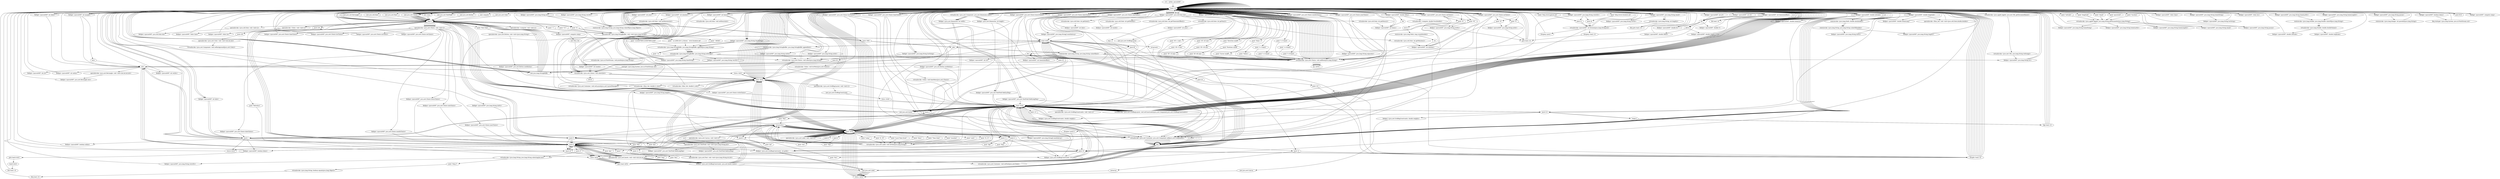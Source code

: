 digraph "" {
    "r0 := @this: pursuit087"
    "load.r r0"
    "r0 := @this: pursuit087"->"load.r r0";
    "new java.awt.Color"
    "load.r r0"->"new java.awt.Color";
    "dup1.r"
    "new java.awt.Color"->"dup1.r";
    "push 235"
    "dup1.r"->"push 235";
    "push 235"->"push 235";
    "push 255"
    "push 235"->"push 255";
    "specialinvoke <java.awt.Color: void <init>(int,int,int)>"
    "push 255"->"specialinvoke <java.awt.Color: void <init>(int,int,int)>";
    "virtualinvoke <java.awt.Component: void setBackground(java.awt.Color)>"
    "specialinvoke <java.awt.Color: void <init>(int,int,int)>"->"virtualinvoke <java.awt.Component: void setBackground(java.awt.Color)>";
    "virtualinvoke <java.awt.Component: void setBackground(java.awt.Color)>"->"load.r r0";
    "load.r r0"->"load.r r0";
    "virtualinvoke <java.awt.Component: java.awt.Dimension size()>"
    "load.r r0"->"virtualinvoke <java.awt.Component: java.awt.Dimension size()>";
    "fieldget <java.awt.Dimension: int width>"
    "virtualinvoke <java.awt.Component: java.awt.Dimension size()>"->"fieldget <java.awt.Dimension: int width>";
    "push 2"
    "fieldget <java.awt.Dimension: int width>"->"push 2";
    "div.i"
    "push 2"->"div.i";
    "fieldput <pursuit087: int x0>"
    "div.i"->"fieldput <pursuit087: int x0>";
    "fieldput <pursuit087: int x0>"->"load.r r0";
    "load.r r0"->"load.r r0";
    "load.r r0"->"virtualinvoke <java.awt.Component: java.awt.Dimension size()>";
    "fieldget <java.awt.Dimension: int height>"
    "virtualinvoke <java.awt.Component: java.awt.Dimension size()>"->"fieldget <java.awt.Dimension: int height>";
    "fieldget <java.awt.Dimension: int height>"->"push 2";
    "push 2"->"div.i";
    "push 35"
    "div.i"->"push 35";
    "sub.i"
    "push 35"->"sub.i";
    "fieldput <pursuit087: int y0>"
    "sub.i"->"fieldput <pursuit087: int y0>";
    "fieldput <pursuit087: int y0>"->"load.r r0";
    "load.r r0"->"load.r r0";
    "fieldget <pursuit087: int x0>"
    "load.r r0"->"fieldget <pursuit087: int x0>";
    "i2d"
    "fieldget <pursuit087: int x0>"->"i2d";
    "fieldput <pursuit087: double X>"
    "i2d"->"fieldput <pursuit087: double X>";
    "fieldput <pursuit087: double X>"->"load.r r0";
    "load.r r0"->"load.r r0";
    "fieldget <pursuit087: int y0>"
    "load.r r0"->"fieldget <pursuit087: int y0>";
    "fieldget <pursuit087: int y0>"->"i2d";
    "fieldput <pursuit087: double Y>"
    "i2d"->"fieldput <pursuit087: double Y>";
    "fieldput <pursuit087: double Y>"->"load.r r0";
    "load.r r0"->"load.r r0";
    "load.r r0"->"virtualinvoke <java.awt.Component: java.awt.Dimension size()>";
    "virtualinvoke <java.awt.Component: java.awt.Dimension size()>"->"fieldget <java.awt.Dimension: int height>";
    "push 20"
    "fieldget <java.awt.Dimension: int height>"->"push 20";
    "push 20"->"sub.i";
    "fieldput <pursuit087: int unten>"
    "sub.i"->"fieldput <pursuit087: int unten>";
    "fieldput <pursuit087: int unten>"->"load.r r0";
    "load.r r0"->"load.r r0";
    "load.r r0"->"virtualinvoke <java.awt.Component: java.awt.Dimension size()>";
    "virtualinvoke <java.awt.Component: java.awt.Dimension size()>"->"fieldget <java.awt.Dimension: int width>";
    "fieldget <java.awt.Dimension: int width>"->"load.r r0";
    "fieldget <pursuit087: int margin>"
    "load.r r0"->"fieldget <pursuit087: int margin>";
    "fieldget <pursuit087: int margin>"->"sub.i";
    "fieldput <pursuit087: int rechts>"
    "sub.i"->"fieldput <pursuit087: int rechts>";
    "fieldput <pursuit087: int rechts>"->"load.r r0";
    "new java.awt.Rectangle"
    "load.r r0"->"new java.awt.Rectangle";
    "new java.awt.Rectangle"->"dup1.r";
    "dup1.r"->"load.r r0";
    "load.r r0"->"fieldget <pursuit087: int margin>";
    "fieldget <pursuit087: int margin>"->"load.r r0";
    "fieldget <pursuit087: int oben>"
    "load.r r0"->"fieldget <pursuit087: int oben>";
    "fieldget <pursuit087: int oben>"->"load.r r0";
    "load.r r0"->"virtualinvoke <java.awt.Component: java.awt.Dimension size()>";
    "virtualinvoke <java.awt.Component: java.awt.Dimension size()>"->"fieldget <java.awt.Dimension: int width>";
    "fieldget <java.awt.Dimension: int width>"->"push 2";
    "push 2"->"load.r r0";
    "load.r r0"->"fieldget <pursuit087: int margin>";
    "mul.i"
    "fieldget <pursuit087: int margin>"->"mul.i";
    "mul.i"->"sub.i";
    "sub.i"->"load.r r0";
    "load.r r0"->"virtualinvoke <java.awt.Component: java.awt.Dimension size()>";
    "virtualinvoke <java.awt.Component: java.awt.Dimension size()>"->"fieldget <java.awt.Dimension: int height>";
    "fieldget <java.awt.Dimension: int height>"->"load.r r0";
    "load.r r0"->"fieldget <pursuit087: int oben>";
    "fieldget <pursuit087: int oben>"->"sub.i";
    "sub.i"->"push 20";
    "push 20"->"sub.i";
    "specialinvoke <java.awt.Rectangle: void <init>(int,int,int,int)>"
    "sub.i"->"specialinvoke <java.awt.Rectangle: void <init>(int,int,int,int)>";
    "fieldput <pursuit087: java.awt.Rectangle rect>"
    "specialinvoke <java.awt.Rectangle: void <init>(int,int,int,int)>"->"fieldput <pursuit087: java.awt.Rectangle rect>";
    "fieldput <pursuit087: java.awt.Rectangle rect>"->"load.r r0";
    "load.r r0"->"load.r r0";
    "push \"location\""
    "load.r r0"->"push \"location\"";
    "virtualinvoke <java.applet.Applet: java.lang.String getParameter(java.lang.String)>"
    "push \"location\""->"virtualinvoke <java.applet.Applet: java.lang.String getParameter(java.lang.String)>";
    "fieldput <pursuit087: java.lang.String homeString>"
    "virtualinvoke <java.applet.Applet: java.lang.String getParameter(java.lang.String)>"->"fieldput <pursuit087: java.lang.String homeString>";
    "fieldput <pursuit087: java.lang.String homeString>"->"load.r r0";
    "load.r r0"->"load.r r0";
    "push \"latitude\""
    "load.r r0"->"push \"latitude\"";
    "push \"latitude\""->"virtualinvoke <java.applet.Applet: java.lang.String getParameter(java.lang.String)>";
    "fieldput <pursuit087: java.lang.String homeLatStr>"
    "virtualinvoke <java.applet.Applet: java.lang.String getParameter(java.lang.String)>"->"fieldput <pursuit087: java.lang.String homeLatStr>";
    "fieldput <pursuit087: java.lang.String homeLatStr>"->"load.r r0";
    "load.r r0"->"load.r r0";
    "push \"longitude\""
    "load.r r0"->"push \"longitude\"";
    "push \"longitude\""->"virtualinvoke <java.applet.Applet: java.lang.String getParameter(java.lang.String)>";
    "fieldput <pursuit087: java.lang.String homeLongStr>"
    "virtualinvoke <java.applet.Applet: java.lang.String getParameter(java.lang.String)>"->"fieldput <pursuit087: java.lang.String homeLongStr>";
    "fieldput <pursuit087: java.lang.String homeLongStr>"->"load.r r0";
    "load.r r0"->"load.r r0";
    "virtualinvoke <java.applet.Applet: java.net.URL getDocumentBase()>"
    "load.r r0"->"virtualinvoke <java.applet.Applet: java.net.URL getDocumentBase()>";
    "virtualinvoke <java.net.URL: java.lang.String toString()>"
    "virtualinvoke <java.applet.Applet: java.net.URL getDocumentBase()>"->"virtualinvoke <java.net.URL: java.lang.String toString()>";
    "fieldput <pursuit087: java.lang.String str>"
    "virtualinvoke <java.net.URL: java.lang.String toString()>"->"fieldput <pursuit087: java.lang.String str>";
    "fieldput <pursuit087: java.lang.String str>"->"load.r r0";
    "new java.lang.StringBuffer"
    "load.r r0"->"new java.lang.StringBuffer";
    "new java.lang.StringBuffer"->"dup1.r";
    "dup1.r"->"load.r r0";
    "fieldget <pursuit087: java.lang.String str>"
    "load.r r0"->"fieldget <pursuit087: java.lang.String str>";
    "staticinvoke <java.lang.String: java.lang.String valueOf(java.lang.Object)>"
    "fieldget <pursuit087: java.lang.String str>"->"staticinvoke <java.lang.String: java.lang.String valueOf(java.lang.Object)>";
    "specialinvoke <java.lang.StringBuffer: void <init>(java.lang.String)>"
    "staticinvoke <java.lang.String: java.lang.String valueOf(java.lang.Object)>"->"specialinvoke <java.lang.StringBuffer: void <init>(java.lang.String)>";
    "push \"1234567890123456789012345\""
    "specialinvoke <java.lang.StringBuffer: void <init>(java.lang.String)>"->"push \"1234567890123456789012345\"";
    "virtualinvoke <java.lang.StringBuffer: java.lang.StringBuffer append(java.lang.String)>"
    "push \"1234567890123456789012345\""->"virtualinvoke <java.lang.StringBuffer: java.lang.StringBuffer append(java.lang.String)>";
    "virtualinvoke <java.lang.StringBuffer: java.lang.String toString()>"
    "virtualinvoke <java.lang.StringBuffer: java.lang.StringBuffer append(java.lang.String)>"->"virtualinvoke <java.lang.StringBuffer: java.lang.String toString()>";
    "virtualinvoke <java.lang.StringBuffer: java.lang.String toString()>"->"fieldput <pursuit087: java.lang.String str>";
    "fieldput <pursuit087: java.lang.String str>"->"load.r r0";
    "load.r r0"->"load.r r0";
    "load.r r0"->"fieldget <pursuit087: java.lang.String str>";
    "push 0"
    "fieldget <pursuit087: java.lang.String str>"->"push 0";
    "push 27"
    "push 0"->"push 27";
    "virtualinvoke <java.lang.String: java.lang.String substring(int,int)>"
    "push 27"->"virtualinvoke <java.lang.String: java.lang.String substring(int,int)>";
    "fieldput <pursuit087: java.lang.String wwwStr>"
    "virtualinvoke <java.lang.String: java.lang.String substring(int,int)>"->"fieldput <pursuit087: java.lang.String wwwStr>";
    "fieldput <pursuit087: java.lang.String wwwStr>"->"load.r r0";
    "new java.util.Date"
    "load.r r0"->"new java.util.Date";
    "new java.util.Date"->"dup1.r";
    "specialinvoke <java.util.Date: void <init>()>"
    "dup1.r"->"specialinvoke <java.util.Date: void <init>()>";
    "fieldput <pursuit087: java.util.Date dat>"
    "specialinvoke <java.util.Date: void <init>()>"->"fieldput <pursuit087: java.util.Date dat>";
    "fieldput <pursuit087: java.util.Date dat>"->"load.r r0";
    "load.r r0"->"load.r r0";
    "fieldget <pursuit087: java.util.Date dat>"
    "load.r r0"->"fieldget <pursuit087: java.util.Date dat>";
    "virtualinvoke <java.util.Date: int getHours()>"
    "fieldget <pursuit087: java.util.Date dat>"->"virtualinvoke <java.util.Date: int getHours()>";
    "fieldput <pursuit087: int hours>"
    "virtualinvoke <java.util.Date: int getHours()>"->"fieldput <pursuit087: int hours>";
    "fieldput <pursuit087: int hours>"->"load.r r0";
    "load.r r0"->"load.r r0";
    "load.r r0"->"fieldget <pursuit087: java.util.Date dat>";
    "virtualinvoke <java.util.Date: int getMinutes()>"
    "fieldget <pursuit087: java.util.Date dat>"->"virtualinvoke <java.util.Date: int getMinutes()>";
    "fieldput <pursuit087: int minutes>"
    "virtualinvoke <java.util.Date: int getMinutes()>"->"fieldput <pursuit087: int minutes>";
    "fieldput <pursuit087: int minutes>"->"load.r r0";
    "load.r r0"->"load.r r0";
    "load.r r0"->"fieldget <pursuit087: java.util.Date dat>";
    "virtualinvoke <java.util.Date: int getDate()>"
    "fieldget <pursuit087: java.util.Date dat>"->"virtualinvoke <java.util.Date: int getDate()>";
    "fieldput <pursuit087: int date>"
    "virtualinvoke <java.util.Date: int getDate()>"->"fieldput <pursuit087: int date>";
    "fieldput <pursuit087: int date>"->"load.r r0";
    "load.r r0"->"load.r r0";
    "load.r r0"->"fieldget <pursuit087: java.util.Date dat>";
    "virtualinvoke <java.util.Date: int getMonth()>"
    "fieldget <pursuit087: java.util.Date dat>"->"virtualinvoke <java.util.Date: int getMonth()>";
    "fieldput <pursuit087: int month>"
    "virtualinvoke <java.util.Date: int getMonth()>"->"fieldput <pursuit087: int month>";
    "fieldput <pursuit087: int month>"->"load.r r0";
    "load.r r0"->"load.r r0";
    "load.r r0"->"fieldget <pursuit087: java.util.Date dat>";
    "virtualinvoke <java.util.Date: int getYear()>"
    "fieldget <pursuit087: java.util.Date dat>"->"virtualinvoke <java.util.Date: int getYear()>";
    "fieldput <pursuit087: int year>"
    "virtualinvoke <java.util.Date: int getYear()>"->"fieldput <pursuit087: int year>";
    "new java.awt.GridBagLayout"
    "fieldput <pursuit087: int year>"->"new java.awt.GridBagLayout";
    "store.r $r43"
    "new java.awt.GridBagLayout"->"store.r $r43";
    "load.r $r43"
    "store.r $r43"->"load.r $r43";
    "specialinvoke <java.awt.GridBagLayout: void <init>()>"
    "load.r $r43"->"specialinvoke <java.awt.GridBagLayout: void <init>()>";
    "new java.awt.GridBagConstraints"
    "specialinvoke <java.awt.GridBagLayout: void <init>()>"->"new java.awt.GridBagConstraints";
    "store.r $r44"
    "new java.awt.GridBagConstraints"->"store.r $r44";
    "load.r $r44"
    "store.r $r44"->"load.r $r44";
    "specialinvoke <java.awt.GridBagConstraints: void <init>()>"
    "load.r $r44"->"specialinvoke <java.awt.GridBagConstraints: void <init>()>";
    "specialinvoke <java.awt.GridBagConstraints: void <init>()>"->"load.r r0";
    "load.r r0"->"load.r $r43";
    "virtualinvoke <java.awt.Container: void setLayout(java.awt.LayoutManager)>"
    "load.r $r43"->"virtualinvoke <java.awt.Container: void setLayout(java.awt.LayoutManager)>";
    "virtualinvoke <java.awt.Container: void setLayout(java.awt.LayoutManager)>"->"load.r r0";
    "load.r r0"->"load.r r0";
    "load.r r0"->"fieldget <pursuit087: java.util.Date dat>";
    "virtualinvoke <java.util.Date: int getTimezoneOffset()>"
    "fieldget <pursuit087: java.util.Date dat>"->"virtualinvoke <java.util.Date: int getTimezoneOffset()>";
    "neg.i"
    "virtualinvoke <java.util.Date: int getTimezoneOffset()>"->"neg.i";
    "push 60"
    "neg.i"->"push 60";
    "push 60"->"div.i";
    "fieldput <pursuit087: int timezoneoffset>"
    "div.i"->"fieldput <pursuit087: int timezoneoffset>";
    "fieldput <pursuit087: int timezoneoffset>"->"load.r r0";
    "load.r r0"->"load.r r0";
    "fieldget <pursuit087: int timezoneoffset>"
    "load.r r0"->"fieldget <pursuit087: int timezoneoffset>";
    "staticinvoke <java.lang.String: java.lang.String valueOf(int)>"
    "fieldget <pursuit087: int timezoneoffset>"->"staticinvoke <java.lang.String: java.lang.String valueOf(int)>";
    "fieldput <pursuit087: java.lang.String timeString>"
    "staticinvoke <java.lang.String: java.lang.String valueOf(int)>"->"fieldput <pursuit087: java.lang.String timeString>";
    "fieldput <pursuit087: java.lang.String timeString>"->"load.r r0";
    "load.r r0"->"fieldget <pursuit087: int timezoneoffset>";
    "ifle load.r r0"
    "fieldget <pursuit087: int timezoneoffset>"->"ifle load.r r0";
    "ifle load.r r0"->"load.r r0";
    "load.r r0"->"new java.lang.StringBuffer";
    "new java.lang.StringBuffer"->"dup1.r";
    "push \"+\""
    "dup1.r"->"push \"+\"";
    "push \"+\""->"specialinvoke <java.lang.StringBuffer: void <init>(java.lang.String)>";
    "specialinvoke <java.lang.StringBuffer: void <init>(java.lang.String)>"->"load.r r0";
    "fieldget <pursuit087: java.lang.String timeString>"
    "load.r r0"->"fieldget <pursuit087: java.lang.String timeString>";
    "fieldget <pursuit087: java.lang.String timeString>"->"virtualinvoke <java.lang.StringBuffer: java.lang.StringBuffer append(java.lang.String)>";
    "virtualinvoke <java.lang.StringBuffer: java.lang.StringBuffer append(java.lang.String)>"->"virtualinvoke <java.lang.StringBuffer: java.lang.String toString()>";
    "virtualinvoke <java.lang.StringBuffer: java.lang.String toString()>"->"fieldput <pursuit087: java.lang.String timeString>";
    "fieldput <pursuit087: java.lang.String timeString>"->"load.r r0";
    "load.r r0"->"new java.lang.StringBuffer";
    "new java.lang.StringBuffer"->"dup1.r";
    "push \"UT \""
    "dup1.r"->"push \"UT \"";
    "push \"UT \""->"specialinvoke <java.lang.StringBuffer: void <init>(java.lang.String)>";
    "specialinvoke <java.lang.StringBuffer: void <init>(java.lang.String)>"->"load.r r0";
    "load.r r0"->"fieldget <pursuit087: java.lang.String timeString>";
    "fieldget <pursuit087: java.lang.String timeString>"->"virtualinvoke <java.lang.StringBuffer: java.lang.StringBuffer append(java.lang.String)>";
    "push \" h\""
    "virtualinvoke <java.lang.StringBuffer: java.lang.StringBuffer append(java.lang.String)>"->"push \" h\"";
    "push \" h\""->"virtualinvoke <java.lang.StringBuffer: java.lang.StringBuffer append(java.lang.String)>";
    "virtualinvoke <java.lang.StringBuffer: java.lang.StringBuffer append(java.lang.String)>"->"virtualinvoke <java.lang.StringBuffer: java.lang.String toString()>";
    "virtualinvoke <java.lang.StringBuffer: java.lang.String toString()>"->"fieldput <pursuit087: java.lang.String timeString>";
    "fieldput <pursuit087: java.lang.String timeString>"->"load.r r0";
    "new java.awt.Font"
    "load.r r0"->"new java.awt.Font";
    "new java.awt.Font"->"dup1.r";
    "push \"Helvetica\""
    "dup1.r"->"push \"Helvetica\"";
    "push \"Helvetica\""->"push 0";
    "push 11"
    "push 0"->"push 11";
    "specialinvoke <java.awt.Font: void <init>(java.lang.String,int,int)>"
    "push 11"->"specialinvoke <java.awt.Font: void <init>(java.lang.String,int,int)>";
    "virtualinvoke <java.awt.Container: void setFont(java.awt.Font)>"
    "specialinvoke <java.awt.Font: void <init>(java.lang.String,int,int)>"->"virtualinvoke <java.awt.Container: void setFont(java.awt.Font)>";
    "virtualinvoke <java.awt.Container: void setFont(java.awt.Font)>"->"load.r $r44";
    "push 0.0"
    "load.r $r44"->"push 0.0";
    "fieldput <java.awt.GridBagConstraints: double weighty>"
    "push 0.0"->"fieldput <java.awt.GridBagConstraints: double weighty>";
    "fieldput <java.awt.GridBagConstraints: double weighty>"->"load.r $r44";
    "new java.awt.Insets"
    "load.r $r44"->"new java.awt.Insets";
    "new java.awt.Insets"->"dup1.r";
    "dup1.r"->"push 0";
    "push 0"->"push 20";
    "push 20"->"push 0";
    "push 0"->"push 0";
    "specialinvoke <java.awt.Insets: void <init>(int,int,int,int)>"
    "push 0"->"specialinvoke <java.awt.Insets: void <init>(int,int,int,int)>";
    "fieldput <java.awt.GridBagConstraints: java.awt.Insets insets>"
    "specialinvoke <java.awt.Insets: void <init>(int,int,int,int)>"->"fieldput <java.awt.GridBagConstraints: java.awt.Insets insets>";
    "new java.awt.Label"
    "fieldput <java.awt.GridBagConstraints: java.awt.Insets insets>"->"new java.awt.Label";
    "store.r $r54"
    "new java.awt.Label"->"store.r $r54";
    "load.r $r54"
    "store.r $r54"->"load.r $r54";
    "specialinvoke <java.awt.Label: void <init>()>"
    "load.r $r54"->"specialinvoke <java.awt.Label: void <init>()>";
    "specialinvoke <java.awt.Label: void <init>()>"->"load.r $r54";
    "push \"Time Zone\""
    "load.r $r54"->"push \"Time Zone\"";
    "virtualinvoke <java.awt.Label: void setText(java.lang.String)>"
    "push \"Time Zone\""->"virtualinvoke <java.awt.Label: void setText(java.lang.String)>";
    "virtualinvoke <java.awt.Label: void setText(java.lang.String)>"->"load.r $r43";
    "load.r $r43"->"load.r $r54";
    "load.r $r54"->"load.r $r44";
    "virtualinvoke <java.awt.GridBagLayout: void setConstraints(java.awt.Component,java.awt.GridBagConstraints)>"
    "load.r $r44"->"virtualinvoke <java.awt.GridBagLayout: void setConstraints(java.awt.Component,java.awt.GridBagConstraints)>";
    "virtualinvoke <java.awt.GridBagLayout: void setConstraints(java.awt.Component,java.awt.GridBagConstraints)>"->"load.r r0";
    "load.r r0"->"load.r $r54";
    "virtualinvoke <java.awt.Container: java.awt.Component add(java.awt.Component)>"
    "load.r $r54"->"virtualinvoke <java.awt.Container: java.awt.Component add(java.awt.Component)>";
    "pop"
    "virtualinvoke <java.awt.Container: java.awt.Component add(java.awt.Component)>"->"pop";
    "pop"->"new java.awt.Label";
    "new java.awt.Label"->"store.r $r54";
    "store.r $r54"->"load.r $r54";
    "load.r $r54"->"specialinvoke <java.awt.Label: void <init>()>";
    "specialinvoke <java.awt.Label: void <init>()>"->"load.r $r54";
    "push \"Location\""
    "load.r $r54"->"push \"Location\"";
    "push \"Location\""->"virtualinvoke <java.awt.Label: void setText(java.lang.String)>";
    "virtualinvoke <java.awt.Label: void setText(java.lang.String)>"->"load.r $r43";
    "load.r $r43"->"load.r $r54";
    "load.r $r54"->"load.r $r44";
    "load.r $r44"->"virtualinvoke <java.awt.GridBagLayout: void setConstraints(java.awt.Component,java.awt.GridBagConstraints)>";
    "virtualinvoke <java.awt.GridBagLayout: void setConstraints(java.awt.Component,java.awt.GridBagConstraints)>"->"load.r r0";
    "load.r r0"->"load.r $r54";
    "load.r $r54"->"virtualinvoke <java.awt.Container: java.awt.Component add(java.awt.Component)>";
    "virtualinvoke <java.awt.Container: java.awt.Component add(java.awt.Component)>"->"pop";
    "pop"->"new java.awt.Label";
    "new java.awt.Label"->"store.r $r54";
    "store.r $r54"->"load.r $r54";
    "load.r $r54"->"specialinvoke <java.awt.Label: void <init>()>";
    "specialinvoke <java.awt.Label: void <init>()>"->"load.r $r54";
    "push \"Latit.\""
    "load.r $r54"->"push \"Latit.\"";
    "push \"Latit.\""->"virtualinvoke <java.awt.Label: void setText(java.lang.String)>";
    "virtualinvoke <java.awt.Label: void setText(java.lang.String)>"->"load.r $r43";
    "load.r $r43"->"load.r $r54";
    "load.r $r54"->"load.r $r44";
    "load.r $r44"->"virtualinvoke <java.awt.GridBagLayout: void setConstraints(java.awt.Component,java.awt.GridBagConstraints)>";
    "virtualinvoke <java.awt.GridBagLayout: void setConstraints(java.awt.Component,java.awt.GridBagConstraints)>"->"load.r r0";
    "load.r r0"->"load.r $r54";
    "load.r $r54"->"virtualinvoke <java.awt.Container: java.awt.Component add(java.awt.Component)>";
    "virtualinvoke <java.awt.Container: java.awt.Component add(java.awt.Component)>"->"pop";
    "pop"->"new java.awt.Label";
    "new java.awt.Label"->"store.r $r54";
    "store.r $r54"->"load.r $r54";
    "load.r $r54"->"specialinvoke <java.awt.Label: void <init>()>";
    "specialinvoke <java.awt.Label: void <init>()>"->"load.r $r54";
    "push \"N / S\""
    "load.r $r54"->"push \"N / S\"";
    "push \"N / S\""->"virtualinvoke <java.awt.Label: void setText(java.lang.String)>";
    "virtualinvoke <java.awt.Label: void setText(java.lang.String)>"->"load.r $r43";
    "load.r $r43"->"load.r $r54";
    "load.r $r54"->"load.r $r44";
    "load.r $r44"->"virtualinvoke <java.awt.GridBagLayout: void setConstraints(java.awt.Component,java.awt.GridBagConstraints)>";
    "virtualinvoke <java.awt.GridBagLayout: void setConstraints(java.awt.Component,java.awt.GridBagConstraints)>"->"load.r r0";
    "load.r r0"->"load.r $r54";
    "load.r $r54"->"virtualinvoke <java.awt.Container: java.awt.Component add(java.awt.Component)>";
    "virtualinvoke <java.awt.Container: java.awt.Component add(java.awt.Component)>"->"pop";
    "pop"->"new java.awt.Label";
    "new java.awt.Label"->"store.r $r54";
    "store.r $r54"->"load.r $r54";
    "load.r $r54"->"specialinvoke <java.awt.Label: void <init>()>";
    "specialinvoke <java.awt.Label: void <init>()>"->"load.r $r54";
    "push \"Long.\""
    "load.r $r54"->"push \"Long.\"";
    "push \"Long.\""->"virtualinvoke <java.awt.Label: void setText(java.lang.String)>";
    "virtualinvoke <java.awt.Label: void setText(java.lang.String)>"->"load.r $r43";
    "load.r $r43"->"load.r $r54";
    "load.r $r54"->"load.r $r44";
    "load.r $r44"->"virtualinvoke <java.awt.GridBagLayout: void setConstraints(java.awt.Component,java.awt.GridBagConstraints)>";
    "virtualinvoke <java.awt.GridBagLayout: void setConstraints(java.awt.Component,java.awt.GridBagConstraints)>"->"load.r r0";
    "load.r r0"->"load.r $r54";
    "load.r $r54"->"virtualinvoke <java.awt.Container: java.awt.Component add(java.awt.Component)>";
    "virtualinvoke <java.awt.Container: java.awt.Component add(java.awt.Component)>"->"pop";
    "pop"->"new java.awt.Label";
    "new java.awt.Label"->"store.r $r54";
    "store.r $r54"->"load.r $r54";
    "load.r $r54"->"specialinvoke <java.awt.Label: void <init>()>";
    "specialinvoke <java.awt.Label: void <init>()>"->"load.r $r54";
    "push \"E / W\""
    "load.r $r54"->"push \"E / W\"";
    "push \"E / W\""->"virtualinvoke <java.awt.Label: void setText(java.lang.String)>";
    "virtualinvoke <java.awt.Label: void setText(java.lang.String)>"->"load.r $r43";
    "load.r $r43"->"load.r $r54";
    "load.r $r54"->"load.r $r44";
    "load.r $r44"->"virtualinvoke <java.awt.GridBagLayout: void setConstraints(java.awt.Component,java.awt.GridBagConstraints)>";
    "virtualinvoke <java.awt.GridBagLayout: void setConstraints(java.awt.Component,java.awt.GridBagConstraints)>"->"load.r r0";
    "load.r r0"->"load.r $r54";
    "load.r $r54"->"virtualinvoke <java.awt.Container: java.awt.Component add(java.awt.Component)>";
    "virtualinvoke <java.awt.Container: java.awt.Component add(java.awt.Component)>"->"pop";
    "pop"->"load.r r0";
    "new java.awt.Choice"
    "load.r r0"->"new java.awt.Choice";
    "new java.awt.Choice"->"dup1.r";
    "specialinvoke <java.awt.Choice: void <init>()>"
    "dup1.r"->"specialinvoke <java.awt.Choice: void <init>()>";
    "fieldput <pursuit087: java.awt.Choice writeChoice>"
    "specialinvoke <java.awt.Choice: void <init>()>"->"fieldput <pursuit087: java.awt.Choice writeChoice>";
    "fieldput <pursuit087: java.awt.Choice writeChoice>"->"load.r $r44";
    "load.r $r44"->"new java.awt.Insets";
    "new java.awt.Insets"->"dup1.r";
    "push 5"
    "dup1.r"->"push 5";
    "push 5"->"push 0";
    "push 0"->"push 0";
    "push 0"->"push 20";
    "push 20"->"specialinvoke <java.awt.Insets: void <init>(int,int,int,int)>";
    "specialinvoke <java.awt.Insets: void <init>(int,int,int,int)>"->"fieldput <java.awt.GridBagConstraints: java.awt.Insets insets>";
    "fieldput <java.awt.GridBagConstraints: java.awt.Insets insets>"->"load.r $r43";
    "load.r $r43"->"load.r r0";
    "fieldget <pursuit087: java.awt.Choice writeChoice>"
    "load.r r0"->"fieldget <pursuit087: java.awt.Choice writeChoice>";
    "fieldget <pursuit087: java.awt.Choice writeChoice>"->"load.r $r44";
    "load.r $r44"->"virtualinvoke <java.awt.GridBagLayout: void setConstraints(java.awt.Component,java.awt.GridBagConstraints)>";
    "virtualinvoke <java.awt.GridBagLayout: void setConstraints(java.awt.Component,java.awt.GridBagConstraints)>"->"load.r r0";
    "load.r r0"->"fieldget <pursuit087: java.awt.Choice writeChoice>";
    "push \"Select:\""
    "fieldget <pursuit087: java.awt.Choice writeChoice>"->"push \"Select:\"";
    "virtualinvoke <java.awt.Choice: void addItem(java.lang.String)>"
    "push \"Select:\""->"virtualinvoke <java.awt.Choice: void addItem(java.lang.String)>";
    "virtualinvoke <java.awt.Choice: void addItem(java.lang.String)>"->"load.r r0";
    "load.r r0"->"fieldget <pursuit087: java.awt.Choice writeChoice>";
    "push \"v=3 km/h\""
    "fieldget <pursuit087: java.awt.Choice writeChoice>"->"push \"v=3 km/h\"";
    "push \"v=3 km/h\""->"virtualinvoke <java.awt.Choice: void addItem(java.lang.String)>";
    "virtualinvoke <java.awt.Choice: void addItem(java.lang.String)>"->"load.r r0";
    "load.r r0"->"fieldget <pursuit087: java.awt.Choice writeChoice>";
    "push \"v=4 km/h\""
    "fieldget <pursuit087: java.awt.Choice writeChoice>"->"push \"v=4 km/h\"";
    "push \"v=4 km/h\""->"virtualinvoke <java.awt.Choice: void addItem(java.lang.String)>";
    "virtualinvoke <java.awt.Choice: void addItem(java.lang.String)>"->"load.r r0";
    "load.r r0"->"fieldget <pursuit087: java.awt.Choice writeChoice>";
    "push \"v=5 km/h\""
    "fieldget <pursuit087: java.awt.Choice writeChoice>"->"push \"v=5 km/h\"";
    "push \"v=5 km/h\""->"virtualinvoke <java.awt.Choice: void addItem(java.lang.String)>";
    "virtualinvoke <java.awt.Choice: void addItem(java.lang.String)>"->"load.r r0";
    "load.r r0"->"fieldget <pursuit087: java.awt.Choice writeChoice>";
    "push \"v=6 km/h\""
    "fieldget <pursuit087: java.awt.Choice writeChoice>"->"push \"v=6 km/h\"";
    "push \"v=6 km/h\""->"virtualinvoke <java.awt.Choice: void addItem(java.lang.String)>";
    "virtualinvoke <java.awt.Choice: void addItem(java.lang.String)>"->"load.r r0";
    "load.r r0"->"fieldget <pursuit087: java.awt.Choice writeChoice>";
    "push \"v=8 km/h\""
    "fieldget <pursuit087: java.awt.Choice writeChoice>"->"push \"v=8 km/h\"";
    "push \"v=8 km/h\""->"virtualinvoke <java.awt.Choice: void addItem(java.lang.String)>";
    "virtualinvoke <java.awt.Choice: void addItem(java.lang.String)>"->"load.r r0";
    "load.r r0"->"fieldget <pursuit087: java.awt.Choice writeChoice>";
    "push \"dT=1 min\""
    "fieldget <pursuit087: java.awt.Choice writeChoice>"->"push \"dT=1 min\"";
    "push \"dT=1 min\""->"virtualinvoke <java.awt.Choice: void addItem(java.lang.String)>";
    "virtualinvoke <java.awt.Choice: void addItem(java.lang.String)>"->"load.r r0";
    "load.r r0"->"fieldget <pursuit087: java.awt.Choice writeChoice>";
    "push \"dT=5 min\""
    "fieldget <pursuit087: java.awt.Choice writeChoice>"->"push \"dT=5 min\"";
    "push \"dT=5 min\""->"virtualinvoke <java.awt.Choice: void addItem(java.lang.String)>";
    "virtualinvoke <java.awt.Choice: void addItem(java.lang.String)>"->"load.r r0";
    "load.r r0"->"fieldget <pursuit087: java.awt.Choice writeChoice>";
    "push \"dT=10 min\""
    "fieldget <pursuit087: java.awt.Choice writeChoice>"->"push \"dT=10 min\"";
    "push \"dT=10 min\""->"virtualinvoke <java.awt.Choice: void addItem(java.lang.String)>";
    "virtualinvoke <java.awt.Choice: void addItem(java.lang.String)>"->"load.r r0";
    "load.r r0"->"fieldget <pursuit087: java.awt.Choice writeChoice>";
    "push \"dT=20 min\""
    "fieldget <pursuit087: java.awt.Choice writeChoice>"->"push \"dT=20 min\"";
    "push \"dT=20 min\""->"virtualinvoke <java.awt.Choice: void addItem(java.lang.String)>";
    "virtualinvoke <java.awt.Choice: void addItem(java.lang.String)>"->"load.r r0";
    "load.r r0"->"fieldget <pursuit087: java.awt.Choice writeChoice>";
    "push \"dT=30 min\""
    "fieldget <pursuit087: java.awt.Choice writeChoice>"->"push \"dT=30 min\"";
    "push \"dT=30 min\""->"virtualinvoke <java.awt.Choice: void addItem(java.lang.String)>";
    "virtualinvoke <java.awt.Choice: void addItem(java.lang.String)>"->"load.r r0";
    "load.r r0"->"fieldget <pursuit087: java.awt.Choice writeChoice>";
    "push \"dT=60 min\""
    "fieldget <pursuit087: java.awt.Choice writeChoice>"->"push \"dT=60 min\"";
    "push \"dT=60 min\""->"virtualinvoke <java.awt.Choice: void addItem(java.lang.String)>";
    "virtualinvoke <java.awt.Choice: void addItem(java.lang.String)>"->"load.r r0";
    "load.r r0"->"fieldget <pursuit087: java.awt.Choice writeChoice>";
    "push \"Direction on/off\""
    "fieldget <pursuit087: java.awt.Choice writeChoice>"->"push \"Direction on/off\"";
    "push \"Direction on/off\""->"virtualinvoke <java.awt.Choice: void addItem(java.lang.String)>";
    "virtualinvoke <java.awt.Choice: void addItem(java.lang.String)>"->"load.r r0";
    "load.r r0"->"fieldget <pursuit087: java.awt.Choice writeChoice>";
    "push \"Positions on/off\""
    "fieldget <pursuit087: java.awt.Choice writeChoice>"->"push \"Positions on/off\"";
    "push \"Positions on/off\""->"virtualinvoke <java.awt.Choice: void addItem(java.lang.String)>";
    "virtualinvoke <java.awt.Choice: void addItem(java.lang.String)>"->"load.r r0";
    "load.r r0"->"fieldget <pursuit087: java.awt.Choice writeChoice>";
    "push \"Cursor on/off\""
    "fieldget <pursuit087: java.awt.Choice writeChoice>"->"push \"Cursor on/off\"";
    "push \"Cursor on/off\""->"virtualinvoke <java.awt.Choice: void addItem(java.lang.String)>";
    "virtualinvoke <java.awt.Choice: void addItem(java.lang.String)>"->"load.r r0";
    "load.r r0"->"fieldget <pursuit087: java.awt.Choice writeChoice>";
    "push \"Data\""
    "fieldget <pursuit087: java.awt.Choice writeChoice>"->"push \"Data\"";
    "push \"Data\""->"virtualinvoke <java.awt.Choice: void addItem(java.lang.String)>";
    "virtualinvoke <java.awt.Choice: void addItem(java.lang.String)>"->"load.r r0";
    "load.r r0"->"load.r r0";
    "load.r r0"->"fieldget <pursuit087: java.awt.Choice writeChoice>";
    "fieldget <pursuit087: java.awt.Choice writeChoice>"->"virtualinvoke <java.awt.Container: java.awt.Component add(java.awt.Component)>";
    "virtualinvoke <java.awt.Container: java.awt.Component add(java.awt.Component)>"->"pop";
    "pop"->"load.r $r44";
    "push 1"
    "load.r $r44"->"push 1";
    "fieldput <java.awt.GridBagConstraints: int gridy>"
    "push 1"->"fieldput <java.awt.GridBagConstraints: int gridy>";
    "fieldput <java.awt.GridBagConstraints: int gridy>"->"load.r r0";
    "new Seloc"
    "load.r r0"->"new Seloc";
    "new Seloc"->"dup1.r";
    "specialinvoke <Seloc: void <init>()>"
    "dup1.r"->"specialinvoke <Seloc: void <init>()>";
    "fieldput <pursuit087: Seloc time>"
    "specialinvoke <Seloc: void <init>()>"->"fieldput <pursuit087: Seloc time>";
    "fieldput <pursuit087: Seloc time>"->"load.r r0";
    "load.r r0"->"new java.awt.Choice";
    "new java.awt.Choice"->"dup1.r";
    "dup1.r"->"specialinvoke <java.awt.Choice: void <init>()>";
    "fieldput <pursuit087: java.awt.Choice timeChoice>"
    "specialinvoke <java.awt.Choice: void <init>()>"->"fieldput <pursuit087: java.awt.Choice timeChoice>";
    "fieldput <pursuit087: java.awt.Choice timeChoice>"->"load.r r0";
    "fieldget <pursuit087: Seloc time>"
    "load.r r0"->"fieldget <pursuit087: Seloc time>";
    "fieldget <pursuit087: Seloc time>"->"load.r r0";
    "fieldget <pursuit087: java.awt.Choice timeChoice>"
    "load.r r0"->"fieldget <pursuit087: java.awt.Choice timeChoice>";
    "virtualinvoke <Seloc: void timeMenu(java.awt.Choice)>"
    "fieldget <pursuit087: java.awt.Choice timeChoice>"->"virtualinvoke <Seloc: void timeMenu(java.awt.Choice)>";
    "virtualinvoke <Seloc: void timeMenu(java.awt.Choice)>"->"load.r $r44";
    "load.r $r44"->"new java.awt.Insets";
    "new java.awt.Insets"->"dup1.r";
    "dup1.r"->"push 0";
    "push 0"->"push 20";
    "push 20"->"push 0";
    "push 0"->"push 0";
    "push 0"->"specialinvoke <java.awt.Insets: void <init>(int,int,int,int)>";
    "specialinvoke <java.awt.Insets: void <init>(int,int,int,int)>"->"fieldput <java.awt.GridBagConstraints: java.awt.Insets insets>";
    "fieldput <java.awt.GridBagConstraints: java.awt.Insets insets>"->"load.r $r43";
    "load.r $r43"->"load.r r0";
    "load.r r0"->"fieldget <pursuit087: java.awt.Choice timeChoice>";
    "fieldget <pursuit087: java.awt.Choice timeChoice>"->"load.r $r44";
    "load.r $r44"->"virtualinvoke <java.awt.GridBagLayout: void setConstraints(java.awt.Component,java.awt.GridBagConstraints)>";
    "virtualinvoke <java.awt.GridBagLayout: void setConstraints(java.awt.Component,java.awt.GridBagConstraints)>"->"load.r r0";
    "load.r r0"->"fieldget <pursuit087: java.awt.Choice timeChoice>";
    "fieldget <pursuit087: java.awt.Choice timeChoice>"->"load.r r0";
    "load.r r0"->"fieldget <pursuit087: java.lang.String timeString>";
    "virtualinvoke <java.awt.Choice: void select(java.lang.String)>"
    "fieldget <pursuit087: java.lang.String timeString>"->"virtualinvoke <java.awt.Choice: void select(java.lang.String)>";
    "virtualinvoke <java.awt.Choice: void select(java.lang.String)>"->"load.r r0";
    "load.r r0"->"load.r r0";
    "load.r r0"->"fieldget <pursuit087: java.awt.Choice timeChoice>";
    "fieldget <pursuit087: java.awt.Choice timeChoice>"->"virtualinvoke <java.awt.Container: java.awt.Component add(java.awt.Component)>";
    "virtualinvoke <java.awt.Container: java.awt.Component add(java.awt.Component)>"->"pop";
    "pop"->"load.r $r44";
    "load.r $r44"->"new java.awt.Insets";
    "new java.awt.Insets"->"dup1.r";
    "dup1.r"->"push 0";
    "push 0"->"push 0";
    "push 0"->"push 0";
    "push 0"->"push 0";
    "push 0"->"specialinvoke <java.awt.Insets: void <init>(int,int,int,int)>";
    "specialinvoke <java.awt.Insets: void <init>(int,int,int,int)>"->"fieldput <java.awt.GridBagConstraints: java.awt.Insets insets>";
    "fieldput <java.awt.GridBagConstraints: java.awt.Insets insets>"->"load.r r0";
    "load.r r0"->"new java.awt.Choice";
    "new java.awt.Choice"->"dup1.r";
    "dup1.r"->"specialinvoke <java.awt.Choice: void <init>()>";
    "fieldput <pursuit087: java.awt.Choice locChoice>"
    "specialinvoke <java.awt.Choice: void <init>()>"->"fieldput <pursuit087: java.awt.Choice locChoice>";
    "fieldput <pursuit087: java.awt.Choice locChoice>"->"load.r r0";
    "load.r r0"->"load.r r0";
    "fieldget <pursuit087: java.lang.String homeString>"
    "load.r r0"->"fieldget <pursuit087: java.lang.String homeString>";
    "fieldput <pursuit087: java.lang.String locString>"
    "fieldget <pursuit087: java.lang.String homeString>"->"fieldput <pursuit087: java.lang.String locString>";
    "fieldput <pursuit087: java.lang.String locString>"->"load.r r0";
    "fieldget <pursuit087: java.awt.Choice locChoice>"
    "load.r r0"->"fieldget <pursuit087: java.awt.Choice locChoice>";
    "fieldget <pursuit087: java.awt.Choice locChoice>"->"load.r r0";
    "fieldget <pursuit087: java.lang.String locString>"
    "load.r r0"->"fieldget <pursuit087: java.lang.String locString>";
    "fieldget <pursuit087: java.lang.String locString>"->"virtualinvoke <java.awt.Choice: void addItem(java.lang.String)>";
    "virtualinvoke <java.awt.Choice: void addItem(java.lang.String)>"->"load.r r0";
    "load.r r0"->"fieldget <pursuit087: java.awt.Choice locChoice>";
    "fieldget <pursuit087: java.awt.Choice locChoice>"->"load.r r0";
    "fieldget <pursuit087: java.lang.String separator>"
    "load.r r0"->"fieldget <pursuit087: java.lang.String separator>";
    "fieldget <pursuit087: java.lang.String separator>"->"virtualinvoke <java.awt.Choice: void addItem(java.lang.String)>";
    "virtualinvoke <java.awt.Choice: void addItem(java.lang.String)>"->"load.r r0";
    "load.r r0"->"new Seloc";
    "new Seloc"->"dup1.r";
    "dup1.r"->"specialinvoke <Seloc: void <init>()>";
    "fieldput <pursuit087: Seloc loc>"
    "specialinvoke <Seloc: void <init>()>"->"fieldput <pursuit087: Seloc loc>";
    "fieldput <pursuit087: Seloc loc>"->"load.r r0";
    "fieldget <pursuit087: Seloc loc>"
    "load.r r0"->"fieldget <pursuit087: Seloc loc>";
    "fieldget <pursuit087: Seloc loc>"->"load.r r0";
    "load.r r0"->"fieldget <pursuit087: java.awt.Choice locChoice>";
    "virtualinvoke <Seloc: void locMenu(java.awt.Choice)>"
    "fieldget <pursuit087: java.awt.Choice locChoice>"->"virtualinvoke <Seloc: void locMenu(java.awt.Choice)>";
    "virtualinvoke <Seloc: void locMenu(java.awt.Choice)>"->"load.r $r43";
    "load.r $r43"->"load.r r0";
    "load.r r0"->"fieldget <pursuit087: java.awt.Choice locChoice>";
    "fieldget <pursuit087: java.awt.Choice locChoice>"->"load.r $r44";
    "load.r $r44"->"virtualinvoke <java.awt.GridBagLayout: void setConstraints(java.awt.Component,java.awt.GridBagConstraints)>";
    "virtualinvoke <java.awt.GridBagLayout: void setConstraints(java.awt.Component,java.awt.GridBagConstraints)>"->"load.r r0";
    "load.r r0"->"load.r r0";
    "load.r r0"->"fieldget <pursuit087: java.awt.Choice locChoice>";
    "fieldget <pursuit087: java.awt.Choice locChoice>"->"virtualinvoke <java.awt.Container: java.awt.Component add(java.awt.Component)>";
    "virtualinvoke <java.awt.Container: java.awt.Component add(java.awt.Component)>"->"pop";
    "pop"->"load.r r0";
    "load.r r0"->"fieldget <pursuit087: java.awt.Choice locChoice>";
    "fieldget <pursuit087: java.awt.Choice locChoice>"->"load.r r0";
    "load.r r0"->"fieldget <pursuit087: java.lang.String locString>";
    "fieldget <pursuit087: java.lang.String locString>"->"virtualinvoke <java.awt.Choice: void select(java.lang.String)>";
    "virtualinvoke <java.awt.Choice: void select(java.lang.String)>"->"load.r r0";
    "load.r r0"->"load.r r0";
    "fieldget <pursuit087: java.lang.String homeLatStr>"
    "load.r r0"->"fieldget <pursuit087: java.lang.String homeLatStr>";
    "staticinvoke <java.lang.Double: java.lang.Double valueOf(java.lang.String)>"
    "fieldget <pursuit087: java.lang.String homeLatStr>"->"staticinvoke <java.lang.Double: java.lang.Double valueOf(java.lang.String)>";
    "virtualinvoke <java.lang.Double: double doubleValue()>"
    "staticinvoke <java.lang.Double: java.lang.Double valueOf(java.lang.String)>"->"virtualinvoke <java.lang.Double: double doubleValue()>";
    "fieldput <pursuit087: double latitude>"
    "virtualinvoke <java.lang.Double: double doubleValue()>"->"fieldput <pursuit087: double latitude>";
    "fieldput <pursuit087: double latitude>"->"load.r r0";
    "load.r r0"->"load.r r0";
    "fieldget <pursuit087: double latitude>"
    "load.r r0"->"fieldget <pursuit087: double latitude>";
    "fieldput <pursuit087: double homeLat>"
    "fieldget <pursuit087: double latitude>"->"fieldput <pursuit087: double homeLat>";
    "fieldput <pursuit087: double homeLat>"->"load.r r0";
    "load.r r0"->"fieldget <pursuit087: double latitude>";
    "fieldget <pursuit087: double latitude>"->"push 0.0";
    "cmpg.d"
    "push 0.0"->"cmpg.d";
    "ifge load.r r0"
    "cmpg.d"->"ifge load.r r0";
    "ifge load.r r0"->"load.r r0";
    "push \"S\""
    "load.r r0"->"push \"S\"";
    "fieldput <pursuit087: java.lang.String nsStr>"
    "push \"S\""->"fieldput <pursuit087: java.lang.String nsStr>";
    "goto load.r r0"
    "fieldput <pursuit087: java.lang.String nsStr>"->"goto load.r r0";
    "goto load.r r0"->"load.r r0";
    "load.r r0"->"load.r r0";
    "fieldget <pursuit087: java.lang.String homeLongStr>"
    "load.r r0"->"fieldget <pursuit087: java.lang.String homeLongStr>";
    "fieldget <pursuit087: java.lang.String homeLongStr>"->"staticinvoke <java.lang.Double: java.lang.Double valueOf(java.lang.String)>";
    "staticinvoke <java.lang.Double: java.lang.Double valueOf(java.lang.String)>"->"virtualinvoke <java.lang.Double: double doubleValue()>";
    "fieldput <pursuit087: double longitude>"
    "virtualinvoke <java.lang.Double: double doubleValue()>"->"fieldput <pursuit087: double longitude>";
    "fieldput <pursuit087: double longitude>"->"load.r r0";
    "load.r r0"->"load.r r0";
    "fieldget <pursuit087: double longitude>"
    "load.r r0"->"fieldget <pursuit087: double longitude>";
    "fieldput <pursuit087: double homeLong>"
    "fieldget <pursuit087: double longitude>"->"fieldput <pursuit087: double homeLong>";
    "fieldput <pursuit087: double homeLong>"->"load.r r0";
    "load.r r0"->"fieldget <pursuit087: double longitude>";
    "fieldget <pursuit087: double longitude>"->"push 0.0";
    "push 0.0"->"cmpg.d";
    "cmpg.d"->"ifge load.r r0";
    "ifge load.r r0"->"load.r r0";
    "push \"W\""
    "load.r r0"->"push \"W\"";
    "fieldput <pursuit087: java.lang.String ewStr>"
    "push \"W\""->"fieldput <pursuit087: java.lang.String ewStr>";
    "fieldput <pursuit087: java.lang.String ewStr>"->"goto load.r r0";
    "goto load.r r0"->"load.r r0";
    "load.r r0"->"load.r r0";
    "load.r r0"->"fieldget <pursuit087: double latitude>";
    "staticinvoke <java.lang.Math: double abs(double)>"
    "fieldget <pursuit087: double latitude>"->"staticinvoke <java.lang.Math: double abs(double)>";
    "staticinvoke <java.lang.String: java.lang.String valueOf(double)>"
    "staticinvoke <java.lang.Math: double abs(double)>"->"staticinvoke <java.lang.String: java.lang.String valueOf(double)>";
    "fieldput <pursuit087: java.lang.String latStr>"
    "staticinvoke <java.lang.String: java.lang.String valueOf(double)>"->"fieldput <pursuit087: java.lang.String latStr>";
    "fieldput <pursuit087: java.lang.String latStr>"->"load.r r0";
    "new java.awt.TextField"
    "load.r r0"->"new java.awt.TextField";
    "new java.awt.TextField"->"dup1.r";
    "dup1.r"->"load.r r0";
    "fieldget <pursuit087: java.lang.String latStr>"
    "load.r r0"->"fieldget <pursuit087: java.lang.String latStr>";
    "fieldget <pursuit087: java.lang.String latStr>"->"push 5";
    "specialinvoke <java.awt.TextField: void <init>(java.lang.String,int)>"
    "push 5"->"specialinvoke <java.awt.TextField: void <init>(java.lang.String,int)>";
    "fieldput <pursuit087: java.awt.TextField fieldLatDeg>"
    "specialinvoke <java.awt.TextField: void <init>(java.lang.String,int)>"->"fieldput <pursuit087: java.awt.TextField fieldLatDeg>";
    "fieldput <pursuit087: java.awt.TextField fieldLatDeg>"->"load.r $r43";
    "load.r $r43"->"load.r r0";
    "fieldget <pursuit087: java.awt.TextField fieldLatDeg>"
    "load.r r0"->"fieldget <pursuit087: java.awt.TextField fieldLatDeg>";
    "fieldget <pursuit087: java.awt.TextField fieldLatDeg>"->"load.r $r44";
    "load.r $r44"->"virtualinvoke <java.awt.GridBagLayout: void setConstraints(java.awt.Component,java.awt.GridBagConstraints)>";
    "virtualinvoke <java.awt.GridBagLayout: void setConstraints(java.awt.Component,java.awt.GridBagConstraints)>"->"load.r r0";
    "load.r r0"->"load.r r0";
    "load.r r0"->"fieldget <pursuit087: java.awt.TextField fieldLatDeg>";
    "fieldget <pursuit087: java.awt.TextField fieldLatDeg>"->"virtualinvoke <java.awt.Container: java.awt.Component add(java.awt.Component)>";
    "virtualinvoke <java.awt.Container: java.awt.Component add(java.awt.Component)>"->"pop";
    "pop"->"load.r r0";
    "load.r r0"->"new java.awt.Choice";
    "new java.awt.Choice"->"dup1.r";
    "dup1.r"->"specialinvoke <java.awt.Choice: void <init>()>";
    "fieldput <pursuit087: java.awt.Choice nsChoice>"
    "specialinvoke <java.awt.Choice: void <init>()>"->"fieldput <pursuit087: java.awt.Choice nsChoice>";
    "fieldput <pursuit087: java.awt.Choice nsChoice>"->"load.r r0";
    "fieldget <pursuit087: java.awt.Choice nsChoice>"
    "load.r r0"->"fieldget <pursuit087: java.awt.Choice nsChoice>";
    "push \"N\""
    "fieldget <pursuit087: java.awt.Choice nsChoice>"->"push \"N\"";
    "push \"N\""->"virtualinvoke <java.awt.Choice: void addItem(java.lang.String)>";
    "virtualinvoke <java.awt.Choice: void addItem(java.lang.String)>"->"load.r r0";
    "load.r r0"->"fieldget <pursuit087: java.awt.Choice nsChoice>";
    "fieldget <pursuit087: java.awt.Choice nsChoice>"->"push \"S\"";
    "push \"S\""->"virtualinvoke <java.awt.Choice: void addItem(java.lang.String)>";
    "virtualinvoke <java.awt.Choice: void addItem(java.lang.String)>"->"load.r r0";
    "load.r r0"->"fieldget <pursuit087: java.awt.Choice nsChoice>";
    "fieldget <pursuit087: java.awt.Choice nsChoice>"->"load.r r0";
    "fieldget <pursuit087: java.lang.String nsStr>"
    "load.r r0"->"fieldget <pursuit087: java.lang.String nsStr>";
    "fieldget <pursuit087: java.lang.String nsStr>"->"virtualinvoke <java.awt.Choice: void select(java.lang.String)>";
    "virtualinvoke <java.awt.Choice: void select(java.lang.String)>"->"load.r $r43";
    "load.r $r43"->"load.r r0";
    "load.r r0"->"fieldget <pursuit087: java.awt.Choice nsChoice>";
    "fieldget <pursuit087: java.awt.Choice nsChoice>"->"load.r $r44";
    "load.r $r44"->"virtualinvoke <java.awt.GridBagLayout: void setConstraints(java.awt.Component,java.awt.GridBagConstraints)>";
    "virtualinvoke <java.awt.GridBagLayout: void setConstraints(java.awt.Component,java.awt.GridBagConstraints)>"->"load.r r0";
    "load.r r0"->"load.r r0";
    "load.r r0"->"fieldget <pursuit087: java.awt.Choice nsChoice>";
    "fieldget <pursuit087: java.awt.Choice nsChoice>"->"virtualinvoke <java.awt.Container: java.awt.Component add(java.awt.Component)>";
    "virtualinvoke <java.awt.Container: java.awt.Component add(java.awt.Component)>"->"pop";
    "pop"->"load.r r0";
    "load.r r0"->"load.r r0";
    "load.r r0"->"fieldget <pursuit087: double longitude>";
    "fieldget <pursuit087: double longitude>"->"staticinvoke <java.lang.Math: double abs(double)>";
    "staticinvoke <java.lang.Math: double abs(double)>"->"staticinvoke <java.lang.String: java.lang.String valueOf(double)>";
    "fieldput <pursuit087: java.lang.String longStr>"
    "staticinvoke <java.lang.String: java.lang.String valueOf(double)>"->"fieldput <pursuit087: java.lang.String longStr>";
    "fieldput <pursuit087: java.lang.String longStr>"->"load.r r0";
    "load.r r0"->"new java.awt.TextField";
    "new java.awt.TextField"->"dup1.r";
    "dup1.r"->"load.r r0";
    "fieldget <pursuit087: java.lang.String longStr>"
    "load.r r0"->"fieldget <pursuit087: java.lang.String longStr>";
    "push 6"
    "fieldget <pursuit087: java.lang.String longStr>"->"push 6";
    "push 6"->"specialinvoke <java.awt.TextField: void <init>(java.lang.String,int)>";
    "fieldput <pursuit087: java.awt.TextField fieldLongDeg>"
    "specialinvoke <java.awt.TextField: void <init>(java.lang.String,int)>"->"fieldput <pursuit087: java.awt.TextField fieldLongDeg>";
    "fieldput <pursuit087: java.awt.TextField fieldLongDeg>"->"load.r $r43";
    "load.r $r43"->"load.r r0";
    "fieldget <pursuit087: java.awt.TextField fieldLongDeg>"
    "load.r r0"->"fieldget <pursuit087: java.awt.TextField fieldLongDeg>";
    "fieldget <pursuit087: java.awt.TextField fieldLongDeg>"->"load.r $r44";
    "load.r $r44"->"virtualinvoke <java.awt.GridBagLayout: void setConstraints(java.awt.Component,java.awt.GridBagConstraints)>";
    "virtualinvoke <java.awt.GridBagLayout: void setConstraints(java.awt.Component,java.awt.GridBagConstraints)>"->"load.r r0";
    "load.r r0"->"load.r r0";
    "load.r r0"->"fieldget <pursuit087: java.awt.TextField fieldLongDeg>";
    "fieldget <pursuit087: java.awt.TextField fieldLongDeg>"->"virtualinvoke <java.awt.Container: java.awt.Component add(java.awt.Component)>";
    "virtualinvoke <java.awt.Container: java.awt.Component add(java.awt.Component)>"->"pop";
    "pop"->"load.r r0";
    "load.r r0"->"new java.awt.Choice";
    "new java.awt.Choice"->"dup1.r";
    "dup1.r"->"specialinvoke <java.awt.Choice: void <init>()>";
    "fieldput <pursuit087: java.awt.Choice ewChoice>"
    "specialinvoke <java.awt.Choice: void <init>()>"->"fieldput <pursuit087: java.awt.Choice ewChoice>";
    "fieldput <pursuit087: java.awt.Choice ewChoice>"->"load.r r0";
    "fieldget <pursuit087: java.awt.Choice ewChoice>"
    "load.r r0"->"fieldget <pursuit087: java.awt.Choice ewChoice>";
    "push \"E\""
    "fieldget <pursuit087: java.awt.Choice ewChoice>"->"push \"E\"";
    "push \"E\""->"virtualinvoke <java.awt.Choice: void addItem(java.lang.String)>";
    "virtualinvoke <java.awt.Choice: void addItem(java.lang.String)>"->"load.r r0";
    "load.r r0"->"fieldget <pursuit087: java.awt.Choice ewChoice>";
    "fieldget <pursuit087: java.awt.Choice ewChoice>"->"push \"W\"";
    "push \"W\""->"virtualinvoke <java.awt.Choice: void addItem(java.lang.String)>";
    "virtualinvoke <java.awt.Choice: void addItem(java.lang.String)>"->"load.r r0";
    "load.r r0"->"fieldget <pursuit087: java.awt.Choice ewChoice>";
    "fieldget <pursuit087: java.awt.Choice ewChoice>"->"load.r r0";
    "fieldget <pursuit087: java.lang.String ewStr>"
    "load.r r0"->"fieldget <pursuit087: java.lang.String ewStr>";
    "fieldget <pursuit087: java.lang.String ewStr>"->"virtualinvoke <java.awt.Choice: void select(java.lang.String)>";
    "virtualinvoke <java.awt.Choice: void select(java.lang.String)>"->"load.r $r44";
    "load.r $r44"->"new java.awt.Insets";
    "new java.awt.Insets"->"dup1.r";
    "dup1.r"->"push 0";
    "push 0"->"push 0";
    "push 0"->"push 0";
    "push 10"
    "push 0"->"push 10";
    "push 10"->"specialinvoke <java.awt.Insets: void <init>(int,int,int,int)>";
    "specialinvoke <java.awt.Insets: void <init>(int,int,int,int)>"->"fieldput <java.awt.GridBagConstraints: java.awt.Insets insets>";
    "fieldput <java.awt.GridBagConstraints: java.awt.Insets insets>"->"load.r $r43";
    "load.r $r43"->"load.r r0";
    "load.r r0"->"fieldget <pursuit087: java.awt.Choice ewChoice>";
    "fieldget <pursuit087: java.awt.Choice ewChoice>"->"load.r $r44";
    "load.r $r44"->"virtualinvoke <java.awt.GridBagLayout: void setConstraints(java.awt.Component,java.awt.GridBagConstraints)>";
    "virtualinvoke <java.awt.GridBagLayout: void setConstraints(java.awt.Component,java.awt.GridBagConstraints)>"->"load.r r0";
    "load.r r0"->"load.r r0";
    "load.r r0"->"fieldget <pursuit087: java.awt.Choice ewChoice>";
    "fieldget <pursuit087: java.awt.Choice ewChoice>"->"virtualinvoke <java.awt.Container: java.awt.Component add(java.awt.Component)>";
    "virtualinvoke <java.awt.Container: java.awt.Component add(java.awt.Component)>"->"pop";
    "pop"->"load.r r0";
    "new java.awt.Button"
    "load.r r0"->"new java.awt.Button";
    "new java.awt.Button"->"dup1.r";
    "push \"New Path\""
    "dup1.r"->"push \"New Path\"";
    "specialinvoke <java.awt.Button: void <init>(java.lang.String)>"
    "push \"New Path\""->"specialinvoke <java.awt.Button: void <init>(java.lang.String)>";
    "fieldput <pursuit087: java.awt.Button nowButton>"
    "specialinvoke <java.awt.Button: void <init>(java.lang.String)>"->"fieldput <pursuit087: java.awt.Button nowButton>";
    "fieldput <pursuit087: java.awt.Button nowButton>"->"load.r $r43";
    "load.r $r43"->"load.r r0";
    "fieldget <pursuit087: java.awt.Button nowButton>"
    "load.r r0"->"fieldget <pursuit087: java.awt.Button nowButton>";
    "fieldget <pursuit087: java.awt.Button nowButton>"->"load.r $r44";
    "load.r $r44"->"virtualinvoke <java.awt.GridBagLayout: void setConstraints(java.awt.Component,java.awt.GridBagConstraints)>";
    "virtualinvoke <java.awt.GridBagLayout: void setConstraints(java.awt.Component,java.awt.GridBagConstraints)>"->"load.r r0";
    "load.r r0"->"load.r r0";
    "load.r r0"->"fieldget <pursuit087: java.awt.Button nowButton>";
    "fieldget <pursuit087: java.awt.Button nowButton>"->"virtualinvoke <java.awt.Container: java.awt.Component add(java.awt.Component)>";
    "virtualinvoke <java.awt.Container: java.awt.Component add(java.awt.Component)>"->"pop";
    "pop"->"load.r $r44";
    "push 3"
    "load.r $r44"->"push 3";
    "push 3"->"fieldput <java.awt.GridBagConstraints: int gridy>";
    "fieldput <java.awt.GridBagConstraints: int gridy>"->"load.r $r44";
    "load.r $r44"->"push 0";
    "fieldput <java.awt.GridBagConstraints: int gridx>"
    "push 0"->"fieldput <java.awt.GridBagConstraints: int gridx>";
    "fieldput <java.awt.GridBagConstraints: int gridx>"->"new java.awt.Label";
    "new java.awt.Label"->"store.r $r54";
    "store.r $r54"->"load.r $r54";
    "load.r $r54"->"specialinvoke <java.awt.Label: void <init>()>";
    "specialinvoke <java.awt.Label: void <init>()>"->"load.r $r54";
    "push \"Local Time (h:m)\""
    "load.r $r54"->"push \"Local Time (h:m)\"";
    "push \"Local Time (h:m)\""->"virtualinvoke <java.awt.Label: void setText(java.lang.String)>";
    "virtualinvoke <java.awt.Label: void setText(java.lang.String)>"->"load.r $r44";
    "load.r $r44"->"new java.awt.Insets";
    "new java.awt.Insets"->"dup1.r";
    "dup1.r"->"push 5";
    "push 5"->"push 20";
    "push 20"->"push 0";
    "push 0"->"push 0";
    "push 0"->"specialinvoke <java.awt.Insets: void <init>(int,int,int,int)>";
    "specialinvoke <java.awt.Insets: void <init>(int,int,int,int)>"->"fieldput <java.awt.GridBagConstraints: java.awt.Insets insets>";
    "fieldput <java.awt.GridBagConstraints: java.awt.Insets insets>"->"load.r $r43";
    "load.r $r43"->"load.r $r54";
    "load.r $r54"->"load.r $r44";
    "load.r $r44"->"virtualinvoke <java.awt.GridBagLayout: void setConstraints(java.awt.Component,java.awt.GridBagConstraints)>";
    "virtualinvoke <java.awt.GridBagLayout: void setConstraints(java.awt.Component,java.awt.GridBagConstraints)>"->"load.r r0";
    "load.r r0"->"load.r $r54";
    "load.r $r54"->"virtualinvoke <java.awt.Container: java.awt.Component add(java.awt.Component)>";
    "virtualinvoke <java.awt.Container: java.awt.Component add(java.awt.Component)>"->"pop";
    "pop"->"load.r $r44";
    "load.r $r44"->"new java.awt.Insets";
    "new java.awt.Insets"->"dup1.r";
    "dup1.r"->"push 5";
    "push 5"->"push 0";
    "push 0"->"push 0";
    "push 0"->"push 0";
    "push 0"->"specialinvoke <java.awt.Insets: void <init>(int,int,int,int)>";
    "specialinvoke <java.awt.Insets: void <init>(int,int,int,int)>"->"fieldput <java.awt.GridBagConstraints: java.awt.Insets insets>";
    "fieldput <java.awt.GridBagConstraints: java.awt.Insets insets>"->"load.r $r44";
    "load.r $r44"->"push 1";
    "push 1"->"fieldput <java.awt.GridBagConstraints: int gridx>";
    "fieldput <java.awt.GridBagConstraints: int gridx>"->"load.r r0";
    "load.r r0"->"new java.awt.Choice";
    "new java.awt.Choice"->"dup1.r";
    "dup1.r"->"specialinvoke <java.awt.Choice: void <init>()>";
    "fieldput <pursuit087: java.awt.Choice hoursChoice>"
    "specialinvoke <java.awt.Choice: void <init>()>"->"fieldput <pursuit087: java.awt.Choice hoursChoice>";
    "fieldput <pursuit087: java.awt.Choice hoursChoice>"->"push 0";
    "store.i $r54"
    "push 0"->"store.i $r54";
    "goto load.i $r54"
    "store.i $r54"->"goto load.i $r54";
    "load.i $r54"
    "goto load.i $r54"->"load.i $r54";
    "load.i $r54"->"push 10";
    "ifcmplt.i load.r r0"
    "push 10"->"ifcmplt.i load.r r0";
    "ifcmplt.i load.r r0"->"push 10";
    "push 10"->"store.i $r54";
    "store.i $r54"->"goto load.i $r54";
    "goto load.i $r54"->"load.i $r54";
    "push 24"
    "load.i $r54"->"push 24";
    "push 24"->"ifcmplt.i load.r r0";
    "ifcmplt.i load.r r0"->"load.r r0";
    "fieldget <pursuit087: java.awt.Choice hoursChoice>"
    "load.r r0"->"fieldget <pursuit087: java.awt.Choice hoursChoice>";
    "fieldget <pursuit087: java.awt.Choice hoursChoice>"->"load.r r0";
    "fieldget <pursuit087: int hours>"
    "load.r r0"->"fieldget <pursuit087: int hours>";
    "virtualinvoke <java.awt.Choice: void select(int)>"
    "fieldget <pursuit087: int hours>"->"virtualinvoke <java.awt.Choice: void select(int)>";
    "virtualinvoke <java.awt.Choice: void select(int)>"->"load.r $r43";
    "load.r $r43"->"load.r r0";
    "load.r r0"->"fieldget <pursuit087: java.awt.Choice hoursChoice>";
    "fieldget <pursuit087: java.awt.Choice hoursChoice>"->"load.r $r44";
    "load.r $r44"->"virtualinvoke <java.awt.GridBagLayout: void setConstraints(java.awt.Component,java.awt.GridBagConstraints)>";
    "virtualinvoke <java.awt.GridBagLayout: void setConstraints(java.awt.Component,java.awt.GridBagConstraints)>"->"load.r r0";
    "load.r r0"->"load.r r0";
    "load.r r0"->"fieldget <pursuit087: java.awt.Choice hoursChoice>";
    "fieldget <pursuit087: java.awt.Choice hoursChoice>"->"virtualinvoke <java.awt.Container: java.awt.Component add(java.awt.Component)>";
    "virtualinvoke <java.awt.Container: java.awt.Component add(java.awt.Component)>"->"pop";
    "pop"->"load.r $r44";
    "load.r $r44"->"push 2";
    "push 2"->"fieldput <java.awt.GridBagConstraints: int gridx>";
    "fieldput <java.awt.GridBagConstraints: int gridx>"->"load.r r0";
    "load.r r0"->"new java.awt.Choice";
    "new java.awt.Choice"->"dup1.r";
    "dup1.r"->"specialinvoke <java.awt.Choice: void <init>()>";
    "fieldput <pursuit087: java.awt.Choice minChoice>"
    "specialinvoke <java.awt.Choice: void <init>()>"->"fieldput <pursuit087: java.awt.Choice minChoice>";
    "fieldput <pursuit087: java.awt.Choice minChoice>"->"push 0";
    "push 0"->"store.i $r54";
    "store.i $r54"->"goto load.i $r54";
    "goto load.i $r54"->"load.i $r54";
    "load.i $r54"->"push 10";
    "push 10"->"ifcmplt.i load.r r0";
    "ifcmplt.i load.r r0"->"push 10";
    "push 10"->"store.i $r54";
    "store.i $r54"->"goto load.i $r54";
    "goto load.i $r54"->"load.i $r54";
    "load.i $r54"->"push 60";
    "push 60"->"ifcmplt.i load.r r0";
    "ifcmplt.i load.r r0"->"load.r r0";
    "fieldget <pursuit087: java.awt.Choice minChoice>"
    "load.r r0"->"fieldget <pursuit087: java.awt.Choice minChoice>";
    "fieldget <pursuit087: java.awt.Choice minChoice>"->"load.r r0";
    "fieldget <pursuit087: int minutes>"
    "load.r r0"->"fieldget <pursuit087: int minutes>";
    "fieldget <pursuit087: int minutes>"->"virtualinvoke <java.awt.Choice: void select(int)>";
    "virtualinvoke <java.awt.Choice: void select(int)>"->"load.r $r43";
    "load.r $r43"->"load.r r0";
    "load.r r0"->"fieldget <pursuit087: java.awt.Choice minChoice>";
    "fieldget <pursuit087: java.awt.Choice minChoice>"->"load.r $r44";
    "load.r $r44"->"virtualinvoke <java.awt.GridBagLayout: void setConstraints(java.awt.Component,java.awt.GridBagConstraints)>";
    "virtualinvoke <java.awt.GridBagLayout: void setConstraints(java.awt.Component,java.awt.GridBagConstraints)>"->"load.r r0";
    "load.r r0"->"load.r r0";
    "load.r r0"->"fieldget <pursuit087: java.awt.Choice minChoice>";
    "fieldget <pursuit087: java.awt.Choice minChoice>"->"virtualinvoke <java.awt.Container: java.awt.Component add(java.awt.Component)>";
    "virtualinvoke <java.awt.Container: java.awt.Component add(java.awt.Component)>"->"pop";
    "pop"->"load.r $r44";
    "load.r $r44"->"push 3";
    "push 3"->"fieldput <java.awt.GridBagConstraints: int gridx>";
    "fieldput <java.awt.GridBagConstraints: int gridx>"->"new java.awt.Label";
    "new java.awt.Label"->"store.r $r54";
    "store.r $r54"->"load.r $r54";
    "load.r $r54"->"specialinvoke <java.awt.Label: void <init>()>";
    "specialinvoke <java.awt.Label: void <init>()>"->"load.r $r54";
    "push \"Date:\""
    "load.r $r54"->"push \"Date:\"";
    "push \"Date:\""->"virtualinvoke <java.awt.Label: void setText(java.lang.String)>";
    "virtualinvoke <java.awt.Label: void setText(java.lang.String)>"->"load.r $r43";
    "load.r $r43"->"load.r $r54";
    "load.r $r54"->"load.r $r44";
    "load.r $r44"->"virtualinvoke <java.awt.GridBagLayout: void setConstraints(java.awt.Component,java.awt.GridBagConstraints)>";
    "virtualinvoke <java.awt.GridBagLayout: void setConstraints(java.awt.Component,java.awt.GridBagConstraints)>"->"load.r r0";
    "load.r r0"->"load.r $r54";
    "load.r $r54"->"virtualinvoke <java.awt.Container: java.awt.Component add(java.awt.Component)>";
    "virtualinvoke <java.awt.Container: java.awt.Component add(java.awt.Component)>"->"pop";
    "push 12"
    "pop"->"push 12";
    "newarray"
    "push 12"->"newarray";
    "newarray"->"store.r $r54";
    "store.r $r54"->"load.r $r54";
    "load.r $r54"->"push 0";
    "push \"Jan\""
    "push 0"->"push \"Jan\"";
    "arraywrite.r"
    "push \"Jan\""->"arraywrite.r";
    "arraywrite.r"->"load.r $r54";
    "load.r $r54"->"push 1";
    "push \"Feb\""
    "push 1"->"push \"Feb\"";
    "push \"Feb\""->"arraywrite.r";
    "arraywrite.r"->"load.r $r54";
    "load.r $r54"->"push 2";
    "push \"Mar\""
    "push 2"->"push \"Mar\"";
    "push \"Mar\""->"arraywrite.r";
    "arraywrite.r"->"load.r $r54";
    "load.r $r54"->"push 3";
    "push \"Apr\""
    "push 3"->"push \"Apr\"";
    "push \"Apr\""->"arraywrite.r";
    "arraywrite.r"->"load.r $r54";
    "push 4"
    "load.r $r54"->"push 4";
    "push \"May\""
    "push 4"->"push \"May\"";
    "push \"May\""->"arraywrite.r";
    "arraywrite.r"->"load.r $r54";
    "load.r $r54"->"push 5";
    "push \"Jun\""
    "push 5"->"push \"Jun\"";
    "push \"Jun\""->"arraywrite.r";
    "arraywrite.r"->"load.r $r54";
    "load.r $r54"->"push 6";
    "push \"Jul\""
    "push 6"->"push \"Jul\"";
    "push \"Jul\""->"arraywrite.r";
    "arraywrite.r"->"load.r $r54";
    "push 7"
    "load.r $r54"->"push 7";
    "push \"Aug\""
    "push 7"->"push \"Aug\"";
    "push \"Aug\""->"arraywrite.r";
    "arraywrite.r"->"load.r $r54";
    "push 8"
    "load.r $r54"->"push 8";
    "push \"Sep\""
    "push 8"->"push \"Sep\"";
    "push \"Sep\""->"arraywrite.r";
    "arraywrite.r"->"load.r $r54";
    "push 9"
    "load.r $r54"->"push 9";
    "push \"Oct\""
    "push 9"->"push \"Oct\"";
    "push \"Oct\""->"arraywrite.r";
    "arraywrite.r"->"load.r $r54";
    "load.r $r54"->"push 10";
    "push \"Nov\""
    "push 10"->"push \"Nov\"";
    "push \"Nov\""->"arraywrite.r";
    "arraywrite.r"->"load.r $r54";
    "load.r $r54"->"push 11";
    "push \"Dec\""
    "push 11"->"push \"Dec\"";
    "push \"Dec\""->"arraywrite.r";
    "arraywrite.r"->"load.r r0";
    "load.r r0"->"load.r $r54";
    "fieldput <pursuit087: java.lang.String[] monthArray>"
    "load.r $r54"->"fieldput <pursuit087: java.lang.String[] monthArray>";
    "fieldput <pursuit087: java.lang.String[] monthArray>"->"load.r $r44";
    "load.r $r44"->"push 4";
    "push 4"->"fieldput <java.awt.GridBagConstraints: int gridx>";
    "fieldput <java.awt.GridBagConstraints: int gridx>"->"load.r r0";
    "load.r r0"->"new java.awt.Choice";
    "new java.awt.Choice"->"dup1.r";
    "dup1.r"->"specialinvoke <java.awt.Choice: void <init>()>";
    "fieldput <pursuit087: java.awt.Choice yearChoice>"
    "specialinvoke <java.awt.Choice: void <init>()>"->"fieldput <pursuit087: java.awt.Choice yearChoice>";
    "fieldput <pursuit087: java.awt.Choice yearChoice>"->"push 0";
    "push 0"->"store.i $r54";
    "store.i $r54"->"goto load.i $r54";
    "goto load.i $r54"->"load.i $r54";
    "push 110"
    "load.i $r54"->"push 110";
    "push 110"->"ifcmplt.i load.r r0";
    "ifcmplt.i load.r r0"->"load.r r0";
    "fieldget <pursuit087: java.awt.Choice yearChoice>"
    "load.r r0"->"fieldget <pursuit087: java.awt.Choice yearChoice>";
    "fieldget <pursuit087: java.awt.Choice yearChoice>"->"load.r r0";
    "fieldget <pursuit087: int year>"
    "load.r r0"->"fieldget <pursuit087: int year>";
    "push 1900"
    "fieldget <pursuit087: int year>"->"push 1900";
    "add.i"
    "push 1900"->"add.i";
    "add.i"->"staticinvoke <java.lang.String: java.lang.String valueOf(int)>";
    "staticinvoke <java.lang.String: java.lang.String valueOf(int)>"->"virtualinvoke <java.awt.Choice: void select(java.lang.String)>";
    "virtualinvoke <java.awt.Choice: void select(java.lang.String)>"->"load.r $r43";
    "load.r $r43"->"load.r r0";
    "load.r r0"->"fieldget <pursuit087: java.awt.Choice yearChoice>";
    "fieldget <pursuit087: java.awt.Choice yearChoice>"->"load.r $r44";
    "load.r $r44"->"virtualinvoke <java.awt.GridBagLayout: void setConstraints(java.awt.Component,java.awt.GridBagConstraints)>";
    "virtualinvoke <java.awt.GridBagLayout: void setConstraints(java.awt.Component,java.awt.GridBagConstraints)>"->"load.r r0";
    "load.r r0"->"load.r r0";
    "load.r r0"->"fieldget <pursuit087: java.awt.Choice yearChoice>";
    "fieldget <pursuit087: java.awt.Choice yearChoice>"->"virtualinvoke <java.awt.Container: java.awt.Component add(java.awt.Component)>";
    "virtualinvoke <java.awt.Container: java.awt.Component add(java.awt.Component)>"->"pop";
    "pop"->"load.r $r44";
    "load.r $r44"->"push 5";
    "push 5"->"fieldput <java.awt.GridBagConstraints: int gridx>";
    "fieldput <java.awt.GridBagConstraints: int gridx>"->"load.r r0";
    "load.r r0"->"new java.awt.Choice";
    "new java.awt.Choice"->"dup1.r";
    "dup1.r"->"specialinvoke <java.awt.Choice: void <init>()>";
    "fieldput <pursuit087: java.awt.Choice monthChoice>"
    "specialinvoke <java.awt.Choice: void <init>()>"->"fieldput <pursuit087: java.awt.Choice monthChoice>";
    "fieldput <pursuit087: java.awt.Choice monthChoice>"->"push 0";
    "push 0"->"store.i $r54";
    "store.i $r54"->"goto load.i $r54";
    "goto load.i $r54"->"load.i $r54";
    "load.i $r54"->"push 12";
    "push 12"->"ifcmplt.i load.r r0";
    "ifcmplt.i load.r r0"->"load.r r0";
    "fieldget <pursuit087: java.awt.Choice monthChoice>"
    "load.r r0"->"fieldget <pursuit087: java.awt.Choice monthChoice>";
    "fieldget <pursuit087: java.awt.Choice monthChoice>"->"load.r r0";
    "fieldget <pursuit087: int month>"
    "load.r r0"->"fieldget <pursuit087: int month>";
    "fieldget <pursuit087: int month>"->"virtualinvoke <java.awt.Choice: void select(int)>";
    "virtualinvoke <java.awt.Choice: void select(int)>"->"load.r $r43";
    "load.r $r43"->"load.r r0";
    "load.r r0"->"fieldget <pursuit087: java.awt.Choice monthChoice>";
    "fieldget <pursuit087: java.awt.Choice monthChoice>"->"load.r $r44";
    "load.r $r44"->"virtualinvoke <java.awt.GridBagLayout: void setConstraints(java.awt.Component,java.awt.GridBagConstraints)>";
    "virtualinvoke <java.awt.GridBagLayout: void setConstraints(java.awt.Component,java.awt.GridBagConstraints)>"->"load.r r0";
    "load.r r0"->"load.r r0";
    "load.r r0"->"fieldget <pursuit087: java.awt.Choice monthChoice>";
    "fieldget <pursuit087: java.awt.Choice monthChoice>"->"virtualinvoke <java.awt.Container: java.awt.Component add(java.awt.Component)>";
    "virtualinvoke <java.awt.Container: java.awt.Component add(java.awt.Component)>"->"pop";
    "pop"->"load.r $r44";
    "load.r $r44"->"push 6";
    "push 6"->"fieldput <java.awt.GridBagConstraints: int gridx>";
    "fieldput <java.awt.GridBagConstraints: int gridx>"->"load.r r0";
    "load.r r0"->"new java.awt.Choice";
    "new java.awt.Choice"->"dup1.r";
    "dup1.r"->"specialinvoke <java.awt.Choice: void <init>()>";
    "fieldput <pursuit087: java.awt.Choice dateChoice>"
    "specialinvoke <java.awt.Choice: void <init>()>"->"fieldput <pursuit087: java.awt.Choice dateChoice>";
    "fieldput <pursuit087: java.awt.Choice dateChoice>"->"push 1";
    "push 1"->"store.i $r54";
    "store.i $r54"->"goto load.i $r54";
    "goto load.i $r54"->"load.i $r54";
    "push 32"
    "load.i $r54"->"push 32";
    "push 32"->"ifcmplt.i load.r r0";
    "ifcmplt.i load.r r0"->"load.r r0";
    "fieldget <pursuit087: java.awt.Choice dateChoice>"
    "load.r r0"->"fieldget <pursuit087: java.awt.Choice dateChoice>";
    "fieldget <pursuit087: java.awt.Choice dateChoice>"->"load.r r0";
    "fieldget <pursuit087: int date>"
    "load.r r0"->"fieldget <pursuit087: int date>";
    "fieldget <pursuit087: int date>"->"push 1";
    "push 1"->"sub.i";
    "sub.i"->"virtualinvoke <java.awt.Choice: void select(int)>";
    "virtualinvoke <java.awt.Choice: void select(int)>"->"load.r $r43";
    "load.r $r43"->"load.r r0";
    "load.r r0"->"fieldget <pursuit087: java.awt.Choice dateChoice>";
    "fieldget <pursuit087: java.awt.Choice dateChoice>"->"load.r $r44";
    "load.r $r44"->"virtualinvoke <java.awt.GridBagLayout: void setConstraints(java.awt.Component,java.awt.GridBagConstraints)>";
    "virtualinvoke <java.awt.GridBagLayout: void setConstraints(java.awt.Component,java.awt.GridBagConstraints)>"->"load.r r0";
    "load.r r0"->"load.r r0";
    "load.r r0"->"fieldget <pursuit087: java.awt.Choice dateChoice>";
    "fieldget <pursuit087: java.awt.Choice dateChoice>"->"virtualinvoke <java.awt.Container: java.awt.Component add(java.awt.Component)>";
    "virtualinvoke <java.awt.Container: java.awt.Component add(java.awt.Component)>"->"pop";
    "pop"->"load.r $r44";
    "load.r $r44"->"push 4";
    "push 4"->"fieldput <java.awt.GridBagConstraints: int gridy>";
    "fieldput <java.awt.GridBagConstraints: int gridy>"->"load.r $r44";
    "push 1.0"
    "load.r $r44"->"push 1.0";
    "push 1.0"->"fieldput <java.awt.GridBagConstraints: double weighty>";
    "fieldput <java.awt.GridBagConstraints: double weighty>"->"load.r $r44";
    "load.r $r44"->"push 10";
    "push 10"->"fieldput <java.awt.GridBagConstraints: int gridy>";
    "fieldput <java.awt.GridBagConstraints: int gridy>"->"load.r $r44";
    "load.r $r44"->"push 0.0";
    "fieldput <java.awt.GridBagConstraints: double weightx>"
    "push 0.0"->"fieldput <java.awt.GridBagConstraints: double weightx>";
    "new java.awt.Canvas"
    "fieldput <java.awt.GridBagConstraints: double weightx>"->"new java.awt.Canvas";
    "new java.awt.Canvas"->"store.r $r54";
    "store.r $r54"->"load.r $r54";
    "specialinvoke <java.awt.Canvas: void <init>()>"
    "load.r $r54"->"specialinvoke <java.awt.Canvas: void <init>()>";
    "specialinvoke <java.awt.Canvas: void <init>()>"->"load.r $r43";
    "load.r $r43"->"load.r $r54";
    "load.r $r54"->"load.r $r44";
    "load.r $r44"->"virtualinvoke <java.awt.GridBagLayout: void setConstraints(java.awt.Component,java.awt.GridBagConstraints)>";
    "virtualinvoke <java.awt.GridBagLayout: void setConstraints(java.awt.Component,java.awt.GridBagConstraints)>"->"load.r r0";
    "load.r r0"->"load.r $r54";
    "load.r $r54"->"virtualinvoke <java.awt.Container: java.awt.Component add(java.awt.Component)>";
    "virtualinvoke <java.awt.Container: java.awt.Component add(java.awt.Component)>"->"pop";
    "pop"->"load.r r0";
    "load.r r0"->"load.r r0";
    "push \"email\""
    "load.r r0"->"push \"email\"";
    "push \"email\""->"virtualinvoke <java.applet.Applet: java.lang.String getParameter(java.lang.String)>";
    "fieldput <pursuit087: java.lang.String email>"
    "virtualinvoke <java.applet.Applet: java.lang.String getParameter(java.lang.String)>"->"fieldput <pursuit087: java.lang.String email>";
    "fieldput <pursuit087: java.lang.String email>"->"load.r r0";
    "load.r r0"->"load.r r0";
    "push \"password\""
    "load.r r0"->"push \"password\"";
    "push \"password\""->"virtualinvoke <java.applet.Applet: java.lang.String getParameter(java.lang.String)>";
    "fieldput <pursuit087: java.lang.String param>"
    "virtualinvoke <java.applet.Applet: java.lang.String getParameter(java.lang.String)>"->"fieldput <pursuit087: java.lang.String param>";
    "fieldput <pursuit087: java.lang.String param>"->"load.r r0";
    "load.r r0"->"load.r r0";
    "fieldget <pursuit087: java.lang.String email>"
    "load.r r0"->"fieldget <pursuit087: java.lang.String email>";
    "fieldput <pursuit087: java.lang.String usrStr>"
    "fieldget <pursuit087: java.lang.String email>"->"fieldput <pursuit087: java.lang.String usrStr>";
    "fieldput <pursuit087: java.lang.String usrStr>"->"load.r r0";
    "load.r r0"->"load.r r0";
    "fieldget <pursuit087: java.lang.String wwwStr>"
    "load.r r0"->"fieldget <pursuit087: java.lang.String wwwStr>";
    "push 21"
    "fieldget <pursuit087: java.lang.String wwwStr>"->"push 21";
    "virtualinvoke <pursuit087: int formula(java.lang.String,int)>"
    "push 21"->"virtualinvoke <pursuit087: int formula(java.lang.String,int)>";
    "virtualinvoke <pursuit087: int formula(java.lang.String,int)>"->"load.r r0";
    "push \"http://www.jgiesen.de\""
    "load.r r0"->"push \"http://www.jgiesen.de\"";
    "push \"http://www.jgiesen.de\""->"push 21";
    "push 21"->"virtualinvoke <pursuit087: int formula(java.lang.String,int)>";
    "ifcmpeq.i push 1"
    "virtualinvoke <pursuit087: int formula(java.lang.String,int)>"->"ifcmpeq.i push 1";
    "ifcmpeq.i push 1"->"load.r r0";
    "load.r r0"->"load.r r0";
    "load.r r0"->"fieldget <pursuit087: java.lang.String wwwStr>";
    "push 22"
    "fieldget <pursuit087: java.lang.String wwwStr>"->"push 22";
    "push 22"->"virtualinvoke <pursuit087: int formula(java.lang.String,int)>";
    "virtualinvoke <pursuit087: int formula(java.lang.String,int)>"->"load.r r0";
    "push \"http://www.GeoAstro.de\""
    "load.r r0"->"push \"http://www.GeoAstro.de\"";
    "push \"http://www.GeoAstro.de\""->"push 22";
    "push 22"->"virtualinvoke <pursuit087: int formula(java.lang.String,int)>";
    "ifcmpne.i push 0"
    "virtualinvoke <pursuit087: int formula(java.lang.String,int)>"->"ifcmpne.i push 0";
    "ifcmpne.i push 0"->"push 1";
    "store.b $r43"
    "push 1"->"store.b $r43";
    "store.b $r43"->"load.r r0";
    "load.r r0"->"push 1";
    "fieldput <pursuit087: boolean online>"
    "push 1"->"fieldput <pursuit087: boolean online>";
    "fieldput <pursuit087: boolean online>"->"load.r r0";
    "load.r r0"->"push 0";
    "fieldput <pursuit087: boolean demo>"
    "push 0"->"fieldput <pursuit087: boolean demo>";
    "goto load.b $r43"
    "fieldput <pursuit087: boolean demo>"->"goto load.b $r43";
    "load.b $r43"
    "goto load.b $r43"->"load.b $r43";
    "ifne load.r r0"
    "load.b $r43"->"ifne load.r r0";
    "ifne load.r r0"->"load.r r0";
    "load.r r0"->"fieldget <pursuit087: java.lang.String email>";
    "virtualinvoke <java.lang.String: int length()>"
    "fieldget <pursuit087: java.lang.String email>"->"virtualinvoke <java.lang.String: int length()>";
    "ifeq goto load.r r0"
    "virtualinvoke <java.lang.String: int length()>"->"ifeq goto load.r r0";
    "ifeq goto load.r r0"->"load.r r0";
    "fieldget <pursuit087: java.lang.String param>"
    "load.r r0"->"fieldget <pursuit087: java.lang.String param>";
    "staticinvoke <java.lang.Integer: int parseInt(java.lang.String)>"
    "fieldget <pursuit087: java.lang.String param>"->"staticinvoke <java.lang.Integer: int parseInt(java.lang.String)>";
    "staticinvoke <java.lang.Integer: int parseInt(java.lang.String)>"->"load.r r0";
    "load.r r0"->"load.r r0";
    "load.r r0"->"fieldget <pursuit087: java.lang.String email>";
    "fieldget <pursuit087: java.lang.String email>"->"load.r r0";
    "load.r r0"->"fieldget <pursuit087: java.lang.String email>";
    "fieldget <pursuit087: java.lang.String email>"->"virtualinvoke <java.lang.String: int length()>";
    "virtualinvoke <java.lang.String: int length()>"->"virtualinvoke <pursuit087: int formula(java.lang.String,int)>";
    "ifcmpeq.i load.r r0"
    "virtualinvoke <pursuit087: int formula(java.lang.String,int)>"->"ifcmpeq.i load.r r0";
    "ifcmpeq.i load.r r0"->"goto load.r r0";
    "goto load.r r0"->"load.r r0";
    "load.r r0"->"fieldget <pursuit087: java.lang.String wwwStr>";
    "fieldget <pursuit087: java.lang.String wwwStr>"->"push 0";
    "push 0"->"push 7";
    "push 7"->"virtualinvoke <java.lang.String: java.lang.String substring(int,int)>";
    "push \"http://\""
    "virtualinvoke <java.lang.String: java.lang.String substring(int,int)>"->"push \"http://\"";
    "virtualinvoke <java.lang.String: boolean equals(java.lang.Object)>"
    "push \"http://\""->"virtualinvoke <java.lang.String: boolean equals(java.lang.Object)>";
    "ifeq load.r r0"
    "virtualinvoke <java.lang.String: boolean equals(java.lang.Object)>"->"ifeq load.r r0";
    "ifeq load.r r0"->"load.r r0";
    "load.r r0"->"push 1";
    "push 1"->"fieldput <pursuit087: boolean demo>";
    "fieldput <pursuit087: boolean demo>"->"load.r r0";
    "fieldget <pursuit087: boolean demo>"
    "load.r r0"->"fieldget <pursuit087: boolean demo>";
    "ifeq staticget <java.lang.System: java.io.PrintStream out>"
    "fieldget <pursuit087: boolean demo>"->"ifeq staticget <java.lang.System: java.io.PrintStream out>";
    "ifeq staticget <java.lang.System: java.io.PrintStream out>"->"load.r r0";
    "load.r r0"->"new java.lang.StringBuffer";
    "new java.lang.StringBuffer"->"dup1.r";
    "dup1.r"->"load.r r0";
    "fieldget <pursuit087: java.lang.String versStr>"
    "load.r r0"->"fieldget <pursuit087: java.lang.String versStr>";
    "fieldget <pursuit087: java.lang.String versStr>"->"staticinvoke <java.lang.String: java.lang.String valueOf(java.lang.Object)>";
    "staticinvoke <java.lang.String: java.lang.String valueOf(java.lang.Object)>"->"specialinvoke <java.lang.StringBuffer: void <init>(java.lang.String)>";
    "push \" DEMO\""
    "specialinvoke <java.lang.StringBuffer: void <init>(java.lang.String)>"->"push \" DEMO\"";
    "push \" DEMO\""->"virtualinvoke <java.lang.StringBuffer: java.lang.StringBuffer append(java.lang.String)>";
    "virtualinvoke <java.lang.StringBuffer: java.lang.StringBuffer append(java.lang.String)>"->"virtualinvoke <java.lang.StringBuffer: java.lang.String toString()>";
    "fieldput <pursuit087: java.lang.String versStr>"
    "virtualinvoke <java.lang.StringBuffer: java.lang.String toString()>"->"fieldput <pursuit087: java.lang.String versStr>";
    "staticget <java.lang.System: java.io.PrintStream out>"
    "fieldput <pursuit087: java.lang.String versStr>"->"staticget <java.lang.System: java.io.PrintStream out>";
    "staticget <java.lang.System: java.io.PrintStream out>"->"new java.lang.StringBuffer";
    "new java.lang.StringBuffer"->"dup1.r";
    "dup1.r"->"load.r r0";
    "load.r r0"->"fieldget <pursuit087: java.lang.String versStr>";
    "fieldget <pursuit087: java.lang.String versStr>"->"staticinvoke <java.lang.String: java.lang.String valueOf(java.lang.Object)>";
    "staticinvoke <java.lang.String: java.lang.String valueOf(java.lang.Object)>"->"specialinvoke <java.lang.StringBuffer: void <init>(java.lang.String)>";
    "push \"  (c) 2006-2011 J.Giesen - www.GeoAstro.de\""
    "specialinvoke <java.lang.StringBuffer: void <init>(java.lang.String)>"->"push \"  (c) 2006-2011 J.Giesen - www.GeoAstro.de\"";
    "push \"  (c) 2006-2011 J.Giesen - www.GeoAstro.de\""->"virtualinvoke <java.lang.StringBuffer: java.lang.StringBuffer append(java.lang.String)>";
    "virtualinvoke <java.lang.StringBuffer: java.lang.StringBuffer append(java.lang.String)>"->"virtualinvoke <java.lang.StringBuffer: java.lang.String toString()>";
    "virtualinvoke <java.io.PrintStream: void println(java.lang.String)>"
    "virtualinvoke <java.lang.StringBuffer: java.lang.String toString()>"->"virtualinvoke <java.io.PrintStream: void println(java.lang.String)>";
    "virtualinvoke <java.io.PrintStream: void println(java.lang.String)>"->"load.r r0";
    "new compute"
    "load.r r0"->"new compute";
    "new compute"->"dup1.r";
    "specialinvoke <compute: void <init>()>"
    "dup1.r"->"specialinvoke <compute: void <init>()>";
    "fieldput <pursuit087: compute comp>"
    "specialinvoke <compute: void <init>()>"->"fieldput <pursuit087: compute comp>";
    "new Rise_Set"
    "fieldput <pursuit087: compute comp>"->"new Rise_Set";
    "new Rise_Set"->"store.r $r43";
    "store.r $r43"->"load.r $r43";
    "load.r $r43"->"load.r r0";
    "load.r r0"->"fieldget <pursuit087: java.util.Date dat>";
    "fieldget <pursuit087: java.util.Date dat>"->"load.r r0";
    "load.r r0"->"fieldget <pursuit087: double latitude>";
    "fieldget <pursuit087: double latitude>"->"load.r r0";
    "load.r r0"->"fieldget <pursuit087: double longitude>";
    "specialinvoke <Rise_Set: void <init>(java.util.Date,double,double)>"
    "fieldget <pursuit087: double longitude>"->"specialinvoke <Rise_Set: void <init>(java.util.Date,double,double)>";
    "specialinvoke <Rise_Set: void <init>(java.util.Date,double,double)>"->"load.r r0";
    "load.r r0"->"load.r $r43";
    "virtualinvoke <Rise_Set: double h_rise()>"
    "load.r $r43"->"virtualinvoke <Rise_Set: double h_rise()>";
    "virtualinvoke <Rise_Set: double h_rise()>"->"load.r r0";
    "load.r r0"->"fieldget <pursuit087: int timezoneoffset>";
    "fieldget <pursuit087: int timezoneoffset>"->"i2d";
    "add.d"
    "i2d"->"add.d";
    "fieldput <pursuit087: double hRise>"
    "add.d"->"fieldput <pursuit087: double hRise>";
    "fieldput <pursuit087: double hRise>"->"load.r r0";
    "load.r r0"->"load.r $r43";
    "virtualinvoke <Rise_Set: double h_set()>"
    "load.r $r43"->"virtualinvoke <Rise_Set: double h_set()>";
    "virtualinvoke <Rise_Set: double h_set()>"->"load.r r0";
    "load.r r0"->"fieldget <pursuit087: int timezoneoffset>";
    "fieldget <pursuit087: int timezoneoffset>"->"i2d";
    "i2d"->"add.d";
    "fieldput <pursuit087: double hSet>"
    "add.d"->"fieldput <pursuit087: double hSet>";
    "fieldput <pursuit087: double hSet>"->"load.r r0";
    "load.r r0"->"load.r r0";
    "fieldget <pursuit087: double hRise>"
    "load.r r0"->"fieldget <pursuit087: double hRise>";
    "d2i"
    "fieldget <pursuit087: double hRise>"->"d2i";
    "d2i"->"fieldput <pursuit087: int hours>";
    "fieldput <pursuit087: int hours>"->"load.r r0";
    "load.r r0"->"fieldget <pursuit087: java.util.Date dat>";
    "fieldget <pursuit087: java.util.Date dat>"->"load.r r0";
    "load.r r0"->"fieldget <pursuit087: int hours>";
    "virtualinvoke <java.util.Date: void setHours(int)>"
    "fieldget <pursuit087: int hours>"->"virtualinvoke <java.util.Date: void setHours(int)>";
    "virtualinvoke <java.util.Date: void setHours(int)>"->"load.r r0";
    "load.r r0"->"fieldget <pursuit087: java.awt.Choice hoursChoice>";
    "fieldget <pursuit087: java.awt.Choice hoursChoice>"->"load.r r0";
    "load.r r0"->"fieldget <pursuit087: int hours>";
    "fieldget <pursuit087: int hours>"->"virtualinvoke <java.awt.Choice: void select(int)>";
    "virtualinvoke <java.awt.Choice: void select(int)>"->"load.r r0";
    "push 60.0"
    "load.r r0"->"push 60.0";
    "push 60.0"->"load.r r0";
    "fieldget <pursuit087: compute comp>"
    "load.r r0"->"fieldget <pursuit087: compute comp>";
    "fieldget <pursuit087: compute comp>"->"load.r r0";
    "load.r r0"->"fieldget <pursuit087: double hRise>";
    "virtualinvoke <compute: double frac(double)>"
    "fieldget <pursuit087: double hRise>"->"virtualinvoke <compute: double frac(double)>";
    "mul.d"
    "virtualinvoke <compute: double frac(double)>"->"mul.d";
    "staticinvoke <java.lang.Math: long round(double)>"
    "mul.d"->"staticinvoke <java.lang.Math: long round(double)>";
    "l2i"
    "staticinvoke <java.lang.Math: long round(double)>"->"l2i";
    "l2i"->"fieldput <pursuit087: int minutes>";
    "fieldput <pursuit087: int minutes>"->"load.r r0";
    "load.r r0"->"fieldget <pursuit087: java.util.Date dat>";
    "fieldget <pursuit087: java.util.Date dat>"->"load.r r0";
    "load.r r0"->"fieldget <pursuit087: int minutes>";
    "virtualinvoke <java.util.Date: void setMinutes(int)>"
    "fieldget <pursuit087: int minutes>"->"virtualinvoke <java.util.Date: void setMinutes(int)>";
    "virtualinvoke <java.util.Date: void setMinutes(int)>"->"load.r r0";
    "load.r r0"->"fieldget <pursuit087: java.awt.Choice minChoice>";
    "fieldget <pursuit087: java.awt.Choice minChoice>"->"load.r r0";
    "load.r r0"->"fieldget <pursuit087: int minutes>";
    "fieldget <pursuit087: int minutes>"->"virtualinvoke <java.awt.Choice: void select(int)>";
    "virtualinvoke <java.awt.Choice: void select(int)>"->"load.r r0";
    "load.r r0"->"fieldget <pursuit087: java.awt.Choice dateChoice>";
    "fieldget <pursuit087: java.awt.Choice dateChoice>"->"load.r r0";
    "load.r r0"->"fieldget <pursuit087: int date>";
    "fieldget <pursuit087: int date>"->"push 1";
    "push 1"->"sub.i";
    "sub.i"->"virtualinvoke <java.awt.Choice: void select(int)>";
    "virtualinvoke <java.awt.Choice: void select(int)>"->"load.r r0";
    "load.r r0"->"fieldget <pursuit087: java.awt.Choice monthChoice>";
    "fieldget <pursuit087: java.awt.Choice monthChoice>"->"load.r r0";
    "load.r r0"->"fieldget <pursuit087: int month>";
    "fieldget <pursuit087: int month>"->"virtualinvoke <java.awt.Choice: void select(int)>";
    "return"
    "virtualinvoke <java.awt.Choice: void select(int)>"->"return";
    "ifcmpeq.i load.r r0"->"load.r r0";
    "load.r r0"->"push 0";
    "push 0"->"fieldput <pursuit087: boolean demo>";
    "ifcmpne.i push 0"->"push 0";
    "push 0"->"store.b $r43";
    "ifcmplt.i load.r r0"->"load.r r0";
    "load.r r0"->"fieldget <pursuit087: java.awt.Choice dateChoice>";
    "fieldget <pursuit087: java.awt.Choice dateChoice>"->"load.i $r54";
    "load.i $r54"->"staticinvoke <java.lang.String: java.lang.String valueOf(int)>";
    "staticinvoke <java.lang.String: java.lang.String valueOf(int)>"->"virtualinvoke <java.awt.Choice: void addItem(java.lang.String)>";
    "inc.i $r54 1"
    "virtualinvoke <java.awt.Choice: void addItem(java.lang.String)>"->"inc.i $r54 1";
    "ifcmplt.i load.r r0"->"load.r r0";
    "load.r r0"->"fieldget <pursuit087: java.awt.Choice monthChoice>";
    "fieldget <pursuit087: java.awt.Choice monthChoice>"->"load.r r0";
    "fieldget <pursuit087: java.lang.String[] monthArray>"
    "load.r r0"->"fieldget <pursuit087: java.lang.String[] monthArray>";
    "fieldget <pursuit087: java.lang.String[] monthArray>"->"load.i $r54";
    "arrayread.r"
    "load.i $r54"->"arrayread.r";
    "arrayread.r"->"virtualinvoke <java.awt.Choice: void addItem(java.lang.String)>";
    "virtualinvoke <java.awt.Choice: void addItem(java.lang.String)>"->"inc.i $r54 1";
    "ifcmplt.i load.r r0"->"load.r r0";
    "load.r r0"->"fieldget <pursuit087: java.awt.Choice yearChoice>";
    "fieldget <pursuit087: java.awt.Choice yearChoice>"->"load.r r0";
    "load.r r0"->"fieldget <pursuit087: int year>";
    "fieldget <pursuit087: int year>"->"push 1900";
    "push 1900"->"add.i";
    "push 56"
    "add.i"->"push 56";
    "push 56"->"sub.i";
    "sub.i"->"load.i $r54";
    "load.i $r54"->"add.i";
    "add.i"->"staticinvoke <java.lang.String: java.lang.String valueOf(int)>";
    "staticinvoke <java.lang.String: java.lang.String valueOf(int)>"->"virtualinvoke <java.awt.Choice: void addItem(java.lang.String)>";
    "virtualinvoke <java.awt.Choice: void addItem(java.lang.String)>"->"inc.i $r54 1";
    "ifcmplt.i load.r r0"->"load.r r0";
    "load.r r0"->"fieldget <pursuit087: java.awt.Choice minChoice>";
    "fieldget <pursuit087: java.awt.Choice minChoice>"->"load.i $r54";
    "load.i $r54"->"staticinvoke <java.lang.String: java.lang.String valueOf(int)>";
    "staticinvoke <java.lang.String: java.lang.String valueOf(int)>"->"virtualinvoke <java.awt.Choice: void addItem(java.lang.String)>";
    "virtualinvoke <java.awt.Choice: void addItem(java.lang.String)>"->"inc.i $r54 1";
    "ifcmplt.i load.r r0"->"load.r r0";
    "load.r r0"->"fieldget <pursuit087: java.awt.Choice minChoice>";
    "fieldget <pursuit087: java.awt.Choice minChoice>"->"new java.lang.StringBuffer";
    "new java.lang.StringBuffer"->"dup1.r";
    "push \"0\""
    "dup1.r"->"push \"0\"";
    "push \"0\""->"specialinvoke <java.lang.StringBuffer: void <init>(java.lang.String)>";
    "specialinvoke <java.lang.StringBuffer: void <init>(java.lang.String)>"->"load.i $r54";
    "virtualinvoke <java.lang.StringBuffer: java.lang.StringBuffer append(int)>"
    "load.i $r54"->"virtualinvoke <java.lang.StringBuffer: java.lang.StringBuffer append(int)>";
    "virtualinvoke <java.lang.StringBuffer: java.lang.StringBuffer append(int)>"->"virtualinvoke <java.lang.StringBuffer: java.lang.String toString()>";
    "virtualinvoke <java.lang.StringBuffer: java.lang.String toString()>"->"virtualinvoke <java.awt.Choice: void addItem(java.lang.String)>";
    "virtualinvoke <java.awt.Choice: void addItem(java.lang.String)>"->"inc.i $r54 1";
    "ifcmplt.i load.r r0"->"load.r r0";
    "load.r r0"->"fieldget <pursuit087: java.awt.Choice hoursChoice>";
    "fieldget <pursuit087: java.awt.Choice hoursChoice>"->"load.i $r54";
    "load.i $r54"->"staticinvoke <java.lang.String: java.lang.String valueOf(int)>";
    "staticinvoke <java.lang.String: java.lang.String valueOf(int)>"->"virtualinvoke <java.awt.Choice: void addItem(java.lang.String)>";
    "virtualinvoke <java.awt.Choice: void addItem(java.lang.String)>"->"inc.i $r54 1";
    "ifcmplt.i load.r r0"->"load.r r0";
    "load.r r0"->"fieldget <pursuit087: java.awt.Choice hoursChoice>";
    "fieldget <pursuit087: java.awt.Choice hoursChoice>"->"new java.lang.StringBuffer";
    "new java.lang.StringBuffer"->"dup1.r";
    "dup1.r"->"push \"0\"";
    "push \"0\""->"specialinvoke <java.lang.StringBuffer: void <init>(java.lang.String)>";
    "specialinvoke <java.lang.StringBuffer: void <init>(java.lang.String)>"->"load.i $r54";
    "load.i $r54"->"virtualinvoke <java.lang.StringBuffer: java.lang.StringBuffer append(int)>";
    "virtualinvoke <java.lang.StringBuffer: java.lang.StringBuffer append(int)>"->"virtualinvoke <java.lang.StringBuffer: java.lang.String toString()>";
    "virtualinvoke <java.lang.StringBuffer: java.lang.String toString()>"->"virtualinvoke <java.awt.Choice: void addItem(java.lang.String)>";
    "virtualinvoke <java.awt.Choice: void addItem(java.lang.String)>"->"inc.i $r54 1";
    "ifge load.r r0"->"load.r r0";
    "load.r r0"->"push \"E\"";
    "push \"E\""->"fieldput <pursuit087: java.lang.String ewStr>";
    "ifge load.r r0"->"load.r r0";
    "load.r r0"->"push \"N\"";
    "push \"N\""->"fieldput <pursuit087: java.lang.String nsStr>";
}
